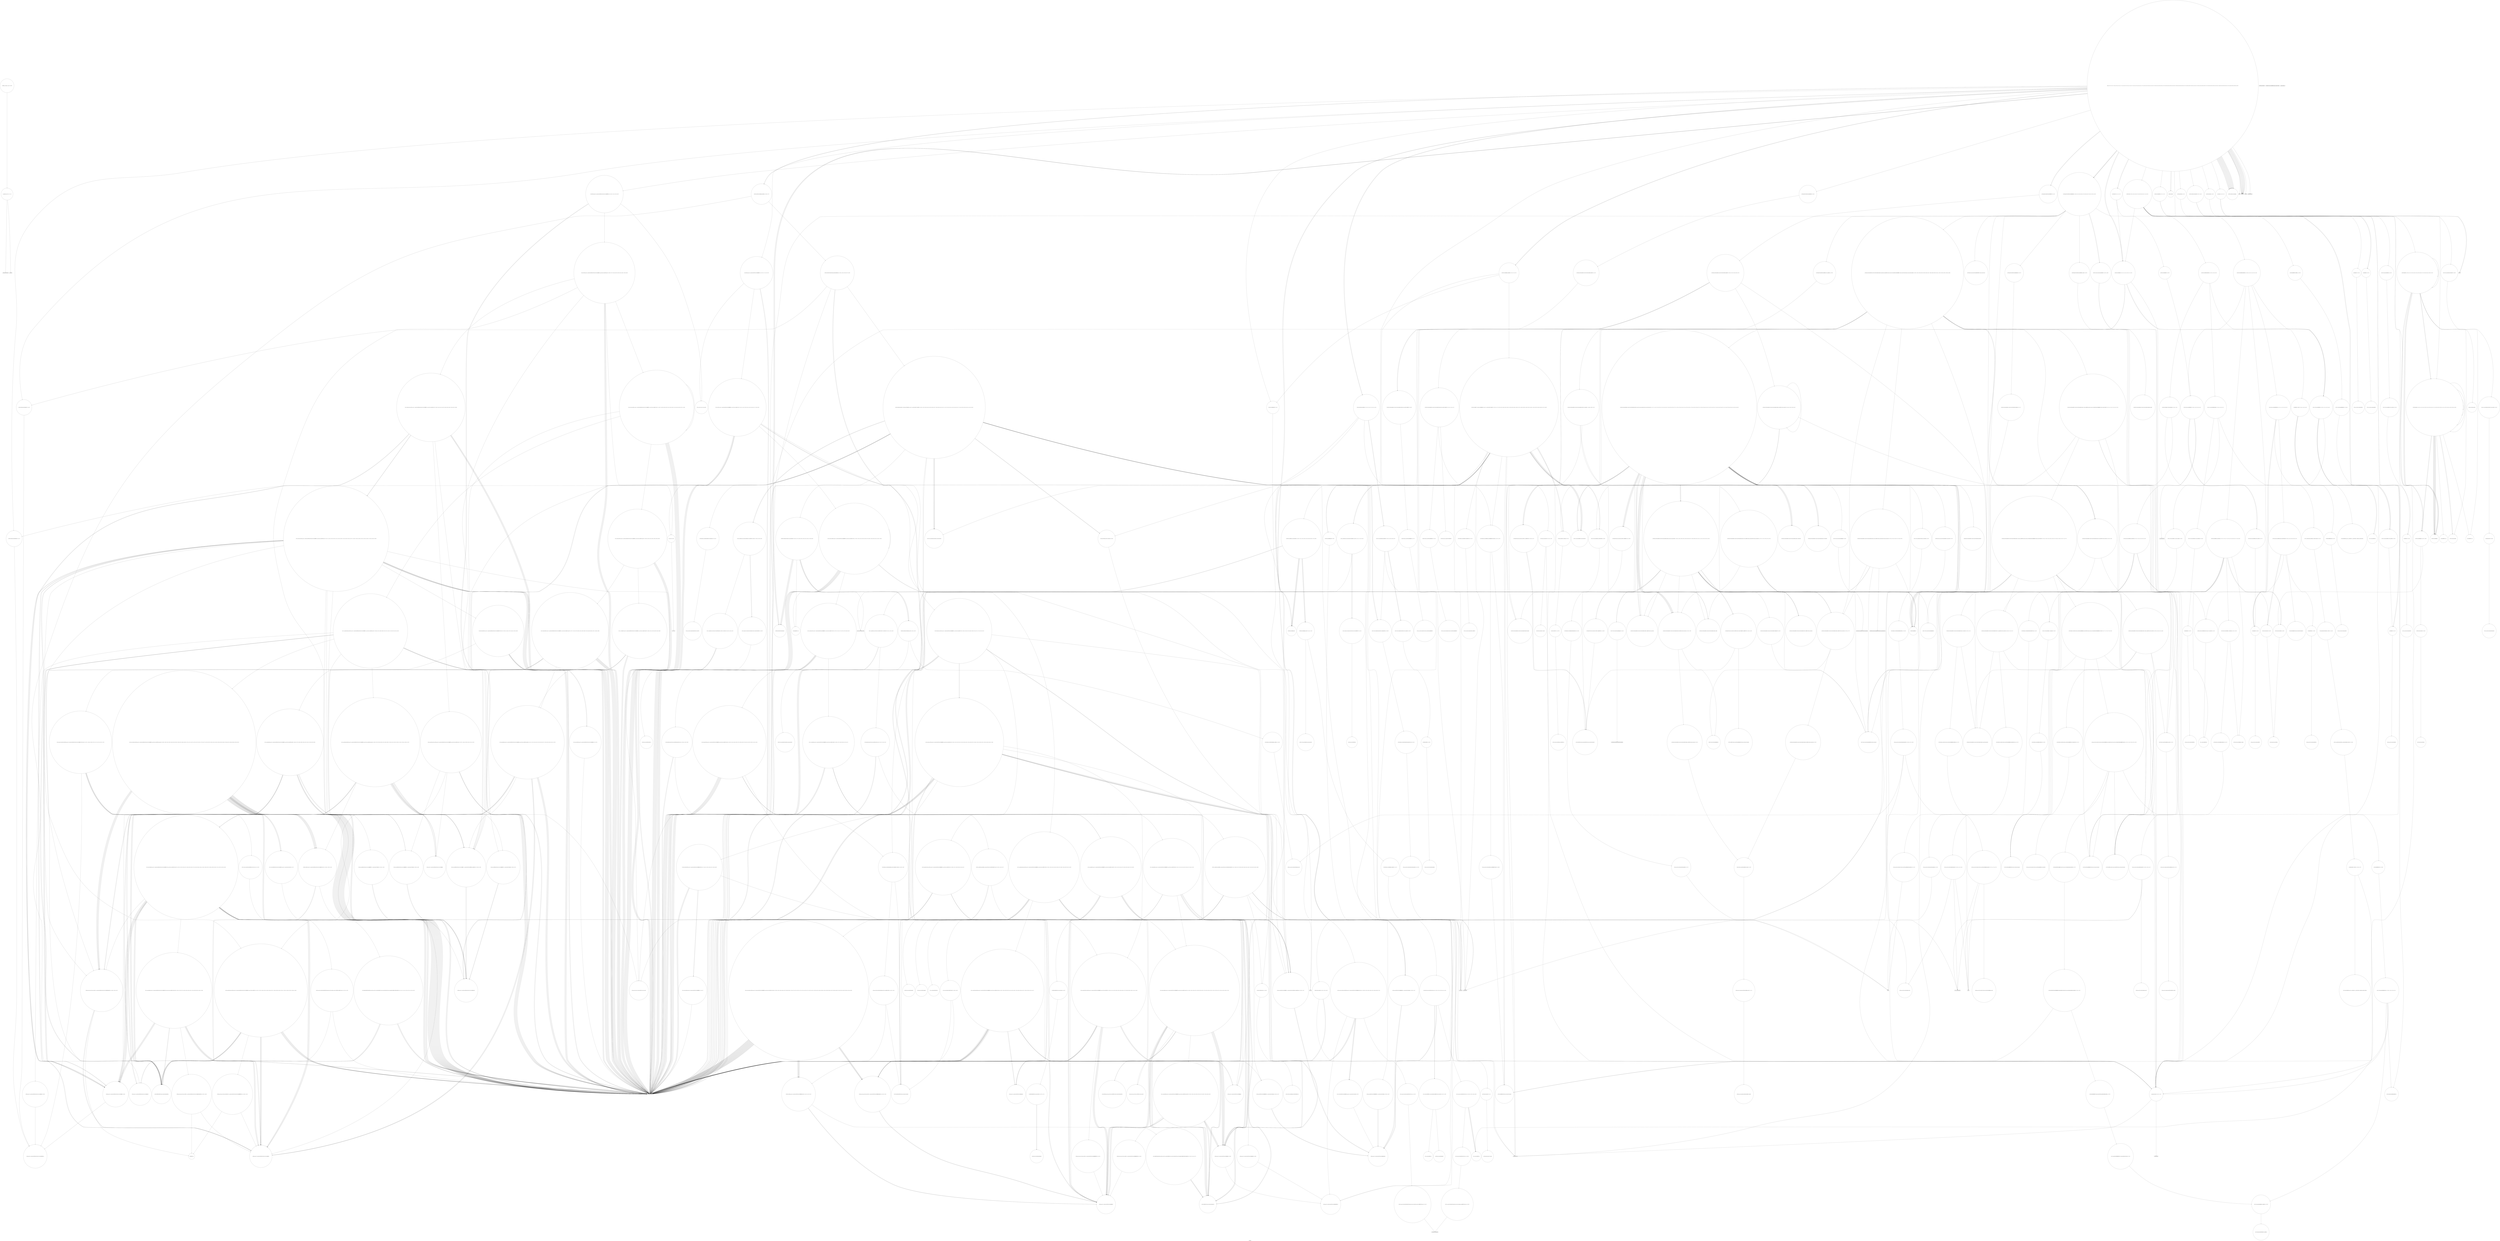 digraph "Call Graph" {
	label="Call Graph";

	Node0x5613c8ad1c10 [shape=record,shape=circle,label="{__cxx_global_var_init|{<s0>1|<s1>2}}"];
	Node0x5613c8ad1c10:s0 -> Node0x5613c8ad1c90[color=black];
	Node0x5613c8ad1c10:s1 -> Node0x5613c9595a50[color=black];
	Node0x5613c95a4630 [shape=record,shape=circle,label="{_ZN9__gnu_cxx17__normal_iteratorIP5EventSt6vectorIS1_SaIS1_EEEppEv}"];
	Node0x5613c95a1cb0 [shape=record,shape=circle,label="{_ZN9__gnu_cxx5__ops15__val_comp_iterENS0_15_Iter_less_iterE}"];
	Node0x5613c959d310 [shape=record,shape=circle,label="{_ZNSt16allocator_traitsISaI5EventEE8max_sizeERKS1_|{<s0>344}}"];
	Node0x5613c959d310:s0 -> Node0x5613c959d410[color=black];
	Node0x5613c9597150 [shape=record,shape=circle,label="{_ZNSt13_Bvector_baseISaIbEE11_M_allocateEm|{<s0>201|<s1>202}}"];
	Node0x5613c9597150:s0 -> Node0x5613c95971d0[color=black];
	Node0x5613c9597150:s1 -> Node0x5613c9597450[color=black];
	Node0x5613c9595fd0 [shape=record,shape=circle,label="{_ZNSt6vectorI5EventSaIS0_EE9push_backEOS0_|{<s0>69|<s1>70}}"];
	Node0x5613c9595fd0:s0 -> Node0x5613c959cb10[color=black];
	Node0x5613c9595fd0:s1 -> Node0x5613c959ca90[color=black];
	Node0x5613c95a4d30 [shape=record,shape=circle,label="{_ZN9__gnu_cxxeqIP5EventSt6vectorIS1_SaIS1_EEEEbRKNS_17__normal_iteratorIT_T0_EESB_|{<s0>1043|<s1>1044}}"];
	Node0x5613c95a4d30:s0 -> Node0x5613c959cf90[color=black];
	Node0x5613c95a4d30:s1 -> Node0x5613c959cf90[color=black];
	Node0x5613c95a23b0 [shape=record,shape=circle,label="{_ZNSt23_Rb_tree_const_iteratorISt4pairIKiiEEC2ERKSt17_Rb_tree_iteratorIS2_E}"];
	Node0x5613c95999f0 [shape=record,shape=Mrecord,label="{llvm.trap}"];
	Node0x5613c9597850 [shape=record,shape=circle,label="{_ZNSt13_Bvector_baseISaIbEE13_Bvector_implD2Ev|{<s0>217}}"];
	Node0x5613c9597850:s0 -> Node0x5613c9599570[color=black];
	Node0x5613c95966d0 [shape=record,shape=circle,label="{_ZSt4sortIN9__gnu_cxx17__normal_iteratorIP5EventSt6vectorIS2_SaIS2_EEEEEvT_S8_|{<s0>103|<s1>104|<s2>105|<s3>106}}"];
	Node0x5613c95966d0:s0 -> Node0x5613c9597350[color=black];
	Node0x5613c95966d0:s1 -> Node0x5613c9597350[color=black];
	Node0x5613c95966d0:s2 -> Node0x5613c959ab70[color=black];
	Node0x5613c95966d0:s3 -> Node0x5613c95a4030[color=black];
	Node0x5613c95a2ab0 [shape=record,shape=circle,label="{_ZNSt8_Rb_treeIiSt4pairIKiiESt10_Select1stIS2_ESt4lessIiESaIS2_EE14_M_create_nodeIJRKSt21piecewise_construct_tSt5tupleIJRS1_EESD_IJEEEEEPSt13_Rb_tree_nodeIS2_EDpOT_|{<s0>712|<s1>713|<s2>714|<s3>715|<s4>716}}"];
	Node0x5613c95a2ab0:s0 -> Node0x5613c95a2db0[color=black];
	Node0x5613c95a2ab0:s1 -> Node0x5613c95a2b30[color=black];
	Node0x5613c95a2ab0:s2 -> Node0x5613c95a2bb0[color=black];
	Node0x5613c95a2ab0:s3 -> Node0x5613c95a2c30[color=black];
	Node0x5613c95a2ab0:s4 -> Node0x5613c95a2e30[color=black];
	Node0x5613c959a0f0 [shape=record,shape=circle,label="{_ZNK9__gnu_cxx17__normal_iteratorIPiSt6vectorIiSaIiEEE4baseEv}"];
	Node0x5613c9597f50 [shape=record,shape=circle,label="{_ZNSt6vectorIbSaIbEED2Ev|{<s0>252}}"];
	Node0x5613c9597f50:s0 -> Node0x5613c95993f0[color=black];
	Node0x5613c9596dd0 [shape=record,shape=circle,label="{_ZNSt15_Rb_tree_headerC2Ev|{<s0>129|<s1>130}}"];
	Node0x5613c9596dd0:s0 -> Node0x5613c9596ed0[color=black];
	Node0x5613c9596dd0:s1 -> Node0x5613c9596f50[color=black];
	Node0x5613c95a31b0 [shape=record,shape=circle,label="{_ZNSt4pairIKiiEC2IJRS0_EJEEESt21piecewise_construct_tSt5tupleIJDpT_EES5_IJDpT0_EE|{<s0>787}}"];
	Node0x5613c95a31b0:s0 -> Node0x5613c95a3430[color=black];
	Node0x5613c959a7f0 [shape=record,shape=Mrecord,label="{llvm.memmove.p0i8.p0i8.i64}"];
	Node0x5613c959be90 [shape=record,shape=circle,label="{_ZN9__gnu_cxx16__aligned_membufISt4pairIKiiEE6_M_ptrEv|{<s0>274}}"];
	Node0x5613c959be90:s0 -> Node0x5613c959bf10[color=black];
	Node0x5613c95984f0 [shape=record,shape=circle,label="{_ZNSt6vectorIiSaIiEE18_M_fill_initializeEmRKi|{<s0>148|<s1>149}}"];
	Node0x5613c95984f0:s0 -> Node0x5613c9598c70[color=black];
	Node0x5613c95984f0:s1 -> Node0x5613c9598bf0[color=black];
	Node0x5613c95a38b0 [shape=record,shape=circle,label="{_ZNSt8_Rb_treeIiSt4pairIKiiESt10_Select1stIS2_ESt4lessIiESaIS2_EE11_M_leftmostEv}"];
	Node0x5613c959aef0 [shape=record,shape=circle,label="{_ZSt13__heap_selectIN9__gnu_cxx17__normal_iteratorIPiSt6vectorIiSaIiEEEENS0_5__ops15_Iter_less_iterEEvT_S9_S9_T0_|{<s0>493|<s1>494|<s2>495|<s3>496|<s4>497|<s5>498|<s6>499|<s7>500|<s8>501|<s9>502|<s10>503|<s11>504|<s12>505}}"];
	Node0x5613c959aef0:s0 -> Node0x5613c9597350[color=black];
	Node0x5613c959aef0:s1 -> Node0x5613c9597350[color=black];
	Node0x5613c959aef0:s2 -> Node0x5613c959aff0[color=black];
	Node0x5613c959aef0:s3 -> Node0x5613c9597350[color=black];
	Node0x5613c959aef0:s4 -> Node0x5613c959b070[color=black];
	Node0x5613c959aef0:s5 -> Node0x5613c9597350[color=black];
	Node0x5613c959aef0:s6 -> Node0x5613c9597350[color=black];
	Node0x5613c959aef0:s7 -> Node0x5613c959b0f0[color=black];
	Node0x5613c959aef0:s8 -> Node0x5613c9597350[color=black];
	Node0x5613c959aef0:s9 -> Node0x5613c9597350[color=black];
	Node0x5613c959aef0:s10 -> Node0x5613c9597350[color=black];
	Node0x5613c959aef0:s11 -> Node0x5613c959b170[color=black];
	Node0x5613c959aef0:s12 -> Node0x5613c959b1f0[color=black];
	Node0x5613c959c590 [shape=record,shape=circle,label="{_ZNSt12_Vector_baseI5EventSaIS0_EE19_M_get_Tp_allocatorEv}"];
	Node0x5613c9598bf0 [shape=record,shape=circle,label="{_ZSt24__uninitialized_fill_n_aIPimiiET_S1_T0_RKT1_RSaIT2_E|{<s0>163}}"];
	Node0x5613c9598bf0:s0 -> Node0x5613c9598cf0[color=black];
	Node0x5613c95a3fb0 [shape=record,shape=circle,label="{_ZN9__gnu_cxx17__normal_iteratorIP5EventSt6vectorIS1_SaIS1_EEEC2ERKS2_}"];
	Node0x5613c959b5f0 [shape=record,shape=circle,label="{_ZNK9__gnu_cxx5__ops14_Iter_less_valclINS_17__normal_iteratorIPiSt6vectorIiSaIiEEEEiEEbT_RT0_|{<s0>562}}"];
	Node0x5613c959b5f0:s0 -> Node0x5613c959b370[color=black];
	Node0x5613c959cc90 [shape=record,shape=circle,label="{_ZNSt6vectorI5EventSaIS0_EE17_M_realloc_insertIJS0_EEEvN9__gnu_cxx17__normal_iteratorIPS0_S2_EEDpOT_|{<s0>301|<s1>302|<s2>303|<s3>304|<s4>305|<s5>306|<s6>307|<s7>308|<s8>309|<s9>310|<s10>311|<s11>312|<s12>313|<s13>314|<s14>315|<s15>316|<s16>317|<s17>318|<s18>319|<s19>320|<s20>321|<s21>322|<s22>323}}"];
	Node0x5613c959cc90:s0 -> Node0x5613c959cd90[color=black];
	Node0x5613c959cc90:s1 -> Node0x5613c9596750[color=black];
	Node0x5613c959cc90:s2 -> Node0x5613c959ce10[color=black];
	Node0x5613c959cc90:s3 -> Node0x5613c959ce90[color=black];
	Node0x5613c959cc90:s4 -> Node0x5613c959cc10[color=black];
	Node0x5613c959cc90:s5 -> Node0x5613c959cb90[color=black];
	Node0x5613c959cc90:s6 -> Node0x5613c959cf90[color=black];
	Node0x5613c959cc90:s7 -> Node0x5613c959c590[color=black];
	Node0x5613c959cc90:s8 -> Node0x5613c959cf10[color=black];
	Node0x5613c959cc90:s9 -> Node0x5613c959cf90[color=black];
	Node0x5613c959cc90:s10 -> Node0x5613c959c590[color=black];
	Node0x5613c959cc90:s11 -> Node0x5613c959cf10[color=black];
	Node0x5613c959cc90:s12 -> Node0x5613c9596fd0[color=black];
	Node0x5613c959cc90:s13 -> Node0x5613c959d010[color=black];
	Node0x5613c959cc90:s14 -> Node0x5613c959d110[color=black];
	Node0x5613c959cc90:s15 -> Node0x5613c959c590[color=black];
	Node0x5613c959cc90:s16 -> Node0x5613c959c510[color=black];
	Node0x5613c959cc90:s17 -> Node0x5613c959c790[color=black];
	Node0x5613c959cc90:s18 -> Node0x5613c959d090[color=black];
	Node0x5613c959cc90:s19 -> Node0x5613c959c590[color=black];
	Node0x5613c959cc90:s20 -> Node0x5613c959c510[color=black];
	Node0x5613c959cc90:s21 -> Node0x5613c959c790[color=black];
	Node0x5613c959cc90:s22 -> Node0x5613c9596f50[color=black];
	Node0x5613c95992f0 [shape=record,shape=circle,label="{_ZSt4fillIPmiEvT_S1_RKT0_|{<s0>184|<s1>185|<s2>186}}"];
	Node0x5613c95992f0:s0 -> Node0x5613c9597750[color=black];
	Node0x5613c95992f0:s1 -> Node0x5613c9597750[color=black];
	Node0x5613c95992f0:s2 -> Node0x5613c95976d0[color=black];
	Node0x5613c8ad1c90 [shape=record,shape=Mrecord,label="{_ZNSt8ios_base4InitC1Ev}"];
	Node0x5613c95a46b0 [shape=record,shape=circle,label="{_ZNK9__gnu_cxx17__normal_iteratorIP5EventSt6vectorIS1_SaIS1_EEEplEl|{<s0>923}}"];
	Node0x5613c95a46b0:s0 -> Node0x5613c95a3fb0[color=black];
	Node0x5613c95a1d30 [shape=record,shape=circle,label="{_ZSt23__copy_move_backward_a2ILb1EN9__gnu_cxx17__normal_iteratorIPiSt6vectorIiSaIiEEEES6_ET1_T0_S8_S7_|{<s0>663|<s1>664|<s2>665|<s3>666|<s4>667|<s5>668|<s6>669|<s7>670}}"];
	Node0x5613c95a1d30:s0 -> Node0x5613c9597350[color=black];
	Node0x5613c95a1d30:s1 -> Node0x5613c95a1eb0[color=black];
	Node0x5613c95a1d30:s2 -> Node0x5613c9597350[color=black];
	Node0x5613c95a1d30:s3 -> Node0x5613c95a1eb0[color=black];
	Node0x5613c95a1d30:s4 -> Node0x5613c9597350[color=black];
	Node0x5613c95a1d30:s5 -> Node0x5613c95a1eb0[color=black];
	Node0x5613c95a1d30:s6 -> Node0x5613c95a1e30[color=black];
	Node0x5613c95a1d30:s7 -> Node0x5613c959aa70[color=black];
	Node0x5613c959d390 [shape=record,shape=circle,label="{_ZNKSt12_Vector_baseI5EventSaIS0_EE19_M_get_Tp_allocatorEv}"];
	Node0x5613c95971d0 [shape=record,shape=circle,label="{_ZNSt13_Bvector_baseISaIbEE8_S_nwordEm}"];
	Node0x5613c9596050 [shape=record,shape=circle,label="{_ZN5EventC2Eiiiii}"];
	Node0x5613c95a4db0 [shape=record,shape=circle,label="{_ZSt13move_backwardIN9__gnu_cxx17__normal_iteratorIP5EventSt6vectorIS2_SaIS2_EEEES7_ET0_T_S9_S8_|{<s0>1045|<s1>1046|<s2>1047|<s3>1048|<s4>1049|<s5>1050}}"];
	Node0x5613c95a4db0:s0 -> Node0x5613c9597350[color=black];
	Node0x5613c95a4db0:s1 -> Node0x5613c95a4f30[color=black];
	Node0x5613c95a4db0:s2 -> Node0x5613c9597350[color=black];
	Node0x5613c95a4db0:s3 -> Node0x5613c95a4f30[color=black];
	Node0x5613c95a4db0:s4 -> Node0x5613c9597350[color=black];
	Node0x5613c95a4db0:s5 -> Node0x5613c95a4eb0[color=black];
	Node0x5613c95a2430 [shape=record,shape=circle,label="{_ZNSt5tupleIJRKiEEC2IvLb1EEES1_|{<s0>697}}"];
	Node0x5613c95a2430:s0 -> Node0x5613c95a3f30[color=black];
	Node0x5613c9599a70 [shape=record,shape=circle,label="{_ZSteqIP5EventEbRKSt13move_iteratorIT_ES6_|{<s0>370|<s1>371}}"];
	Node0x5613c9599a70:s0 -> Node0x5613c9599af0[color=black];
	Node0x5613c9599a70:s1 -> Node0x5613c9599af0[color=black];
	Node0x5613c95978d0 [shape=record,shape=Mrecord,label="{__cxa_call_unexpected}"];
	Node0x5613c9596750 [shape=record,shape=circle,label="{_ZNSt6vectorI5EventSaIS0_EE5beginEv|{<s0>107}}"];
	Node0x5613c9596750:s0 -> Node0x5613c95a3fb0[color=black];
	Node0x5613c95a2b30 [shape=record,shape=circle,label="{_ZSt7forwardIRKSt21piecewise_construct_tEOT_RNSt16remove_referenceIS3_E4typeE}"];
	Node0x5613c959a170 [shape=record,shape=circle,label="{_ZNSt16allocator_traitsISaIiEE7destroyIiEEvRS0_PT_|{<s0>414}}"];
	Node0x5613c959a170:s0 -> Node0x5613c959a9f0[color=black];
	Node0x5613c9597fd0 [shape=record,shape=circle,label="{_ZNSt8_Rb_treeIiSt4pairIKiiESt10_Select1stIS2_ESt4lessIiESaIS2_EED2Ev|{<s0>253|<s1>254|<s2>255|<s3>256|<s4>257}}"];
	Node0x5613c9597fd0:s0 -> Node0x5613c959b910[color=black];
	Node0x5613c9597fd0:s1 -> Node0x5613c9598050[color=black];
	Node0x5613c9597fd0:s2 -> Node0x5613c959b990[color=black];
	Node0x5613c9597fd0:s3 -> Node0x5613c959b990[color=black];
	Node0x5613c9597fd0:s4 -> Node0x5613c9596f50[color=black];
	Node0x5613c9596e50 [shape=record,shape=circle,label="{_ZN9__gnu_cxx13new_allocatorISt13_Rb_tree_nodeISt4pairIKiiEEEC2Ev}"];
	Node0x5613c95a3230 [shape=record,shape=circle,label="{_ZNSt11_Tuple_implILm0EJRKiEEC2EOS2_|{<s0>788|<s1>789|<s2>790|<s3>791}}"];
	Node0x5613c95a3230:s0 -> Node0x5613c95a32b0[color=black];
	Node0x5613c95a3230:s1 -> Node0x5613c9599ef0[color=black];
	Node0x5613c95a3230:s2 -> Node0x5613c95a3330[color=black];
	Node0x5613c95a3230:s3 -> Node0x5613c9596f50[color=black];
	Node0x5613c959a870 [shape=record,shape=circle,label="{_ZSt12__miter_baseIPiET_S1_}"];
	Node0x5613c959bf10 [shape=record,shape=circle,label="{_ZN9__gnu_cxx16__aligned_membufISt4pairIKiiEE7_M_addrEv}"];
	Node0x5613c9598570 [shape=record,shape=circle,label="{_ZNSt12_Vector_baseIiSaIiEED2Ev|{<s0>150|<s1>151|<s2>152|<s3>153}}"];
	Node0x5613c9598570:s0 -> Node0x5613c9598f70[color=black];
	Node0x5613c9598570:s1 -> Node0x5613c95986f0[color=black];
	Node0x5613c9598570:s2 -> Node0x5613c95986f0[color=black];
	Node0x5613c9598570:s3 -> Node0x5613c9596f50[color=black];
	Node0x5613c95a3930 [shape=record,shape=circle,label="{_ZNSt4pairIPSt18_Rb_tree_node_baseS1_EC2IRS1_S4_Lb1EEEOT_OT0_|{<s0>816|<s1>817}}"];
	Node0x5613c95a3930:s0 -> Node0x5613c95a3bb0[color=black];
	Node0x5613c95a3930:s1 -> Node0x5613c95a3bb0[color=black];
	Node0x5613c959af70 [shape=record,shape=circle,label="{_ZSt11__sort_heapIN9__gnu_cxx17__normal_iteratorIPiSt6vectorIiSaIiEEEENS0_5__ops15_Iter_less_iterEEvT_S9_RT0_|{<s0>506|<s1>507|<s2>508|<s3>509|<s4>510|<s5>511}}"];
	Node0x5613c959af70:s0 -> Node0x5613c9599ff0[color=black];
	Node0x5613c959af70:s1 -> Node0x5613c959b670[color=black];
	Node0x5613c959af70:s2 -> Node0x5613c9597350[color=black];
	Node0x5613c959af70:s3 -> Node0x5613c9597350[color=black];
	Node0x5613c959af70:s4 -> Node0x5613c9597350[color=black];
	Node0x5613c959af70:s5 -> Node0x5613c959b170[color=black];
	Node0x5613c959c610 [shape=record,shape=circle,label="{_ZNSt12_Vector_baseI5EventSaIS0_EED2Ev|{<s0>284|<s1>285|<s2>286|<s3>287}}"];
	Node0x5613c959c610:s0 -> Node0x5613c959c790[color=black];
	Node0x5613c959c610:s1 -> Node0x5613c959c810[color=black];
	Node0x5613c959c610:s2 -> Node0x5613c959c810[color=black];
	Node0x5613c959c610:s3 -> Node0x5613c9596f50[color=black];
	Node0x5613c9598c70 [shape=record,shape=circle,label="{_ZNSt12_Vector_baseIiSaIiEE19_M_get_Tp_allocatorEv}"];
	Node0x5613c95a4030 [shape=record,shape=circle,label="{_ZSt6__sortIN9__gnu_cxx17__normal_iteratorIP5EventSt6vectorIS2_SaIS2_EEEENS0_5__ops15_Iter_less_iterEEvT_SA_T0_|{<s0>826|<s1>827|<s2>828|<s3>829|<s4>830|<s5>831|<s6>832|<s7>833|<s8>834}}"];
	Node0x5613c95a4030:s0 -> Node0x5613c95a40b0[color=black];
	Node0x5613c95a4030:s1 -> Node0x5613c9597350[color=black];
	Node0x5613c95a4030:s2 -> Node0x5613c9597350[color=black];
	Node0x5613c95a4030:s3 -> Node0x5613c959ce10[color=black];
	Node0x5613c95a4030:s4 -> Node0x5613c959acf0[color=black];
	Node0x5613c95a4030:s5 -> Node0x5613c95a4130[color=black];
	Node0x5613c95a4030:s6 -> Node0x5613c9597350[color=black];
	Node0x5613c95a4030:s7 -> Node0x5613c9597350[color=black];
	Node0x5613c95a4030:s8 -> Node0x5613c95a41b0[color=black];
	Node0x5613c959b670 [shape=record,shape=circle,label="{_ZN9__gnu_cxx17__normal_iteratorIPiSt6vectorIiSaIiEEEmmEv}"];
	Node0x5613c959cd10 [shape=record,shape=circle,label="{_ZN9__gnu_cxx13new_allocatorI5EventE9constructIS1_JS1_EEEvPT_DpOT0_|{<s0>324|<s1>325}}"];
	Node0x5613c959cd10:s0 -> Node0x5613c959cc10[color=black];
	Node0x5613c959cd10:s1 -> Node0x5613c9597350[color=black];
	Node0x5613c9599370 [shape=record,shape=circle,label="{_ZNKSt13_Bvector_baseISaIbEE13_Bvector_impl11_M_end_addrEv|{<s0>187}}"];
	Node0x5613c9599370:s0 -> Node0x5613c9597250[color=black];
	Node0x5613c95959d0 [shape=record,shape=Mrecord,label="{_ZNSt8ios_base4InitD1Ev}"];
	Node0x5613c95a4730 [shape=record,shape=circle,label="{_ZNK9__gnu_cxx17__normal_iteratorIP5EventSt6vectorIS1_SaIS1_EEEdeEv}"];
	Node0x5613c95a1db0 [shape=record,shape=circle,label="{_ZSt12__miter_baseIN9__gnu_cxx17__normal_iteratorIPiSt6vectorIiSaIiEEEEET_S7_|{<s0>671}}"];
	Node0x5613c95a1db0:s0 -> Node0x5613c9597350[color=black];
	Node0x5613c959d410 [shape=record,shape=circle,label="{_ZNK9__gnu_cxx13new_allocatorI5EventE8max_sizeEv}"];
	Node0x5613c9597250 [shape=record,shape=circle,label="{_ZSt11__addressofImEPT_RS0_}"];
	Node0x5613c95960d0 [shape=record,shape=circle,label="{_ZNSt6vectorIiSaIiEEC2Ev|{<s0>71|<s1>72}}"];
	Node0x5613c95960d0:s0 -> Node0x5613c9599c70[color=black];
	Node0x5613c95960d0:s1 -> Node0x5613c9596f50[color=black];
	Node0x5613c95a4e30 [shape=record,shape=circle,label="{_ZSt25__unguarded_linear_insertIN9__gnu_cxx17__normal_iteratorIP5EventSt6vectorIS2_SaIS2_EEEENS0_5__ops14_Val_less_iterEEvT_T0_|{<s0>1051|<s1>1052|<s2>1053|<s3>1054|<s4>1055|<s5>1056|<s6>1057|<s7>1058|<s8>1059|<s9>1060|<s10>1061|<s11>1062|<s12>1063|<s13>1064|<s14>1065|<s15>1066}}"];
	Node0x5613c95a4e30:s0 -> Node0x5613c95a4730[color=black];
	Node0x5613c95a4e30:s1 -> Node0x5613c959cb10[color=black];
	Node0x5613c95a4e30:s2 -> Node0x5613c9597350[color=black];
	Node0x5613c95a4e30:s3 -> Node0x5613c9597350[color=black];
	Node0x5613c95a4e30:s4 -> Node0x5613c95a4930[color=black];
	Node0x5613c95a4e30:s5 -> Node0x5613c9597350[color=black];
	Node0x5613c95a4e30:s6 -> Node0x5613c95a5130[color=black];
	Node0x5613c95a4e30:s7 -> Node0x5613c95a4730[color=black];
	Node0x5613c95a4e30:s8 -> Node0x5613c959cb10[color=black];
	Node0x5613c95a4e30:s9 -> Node0x5613c95a4730[color=black];
	Node0x5613c95a4e30:s10 -> Node0x5613c9597350[color=black];
	Node0x5613c95a4e30:s11 -> Node0x5613c9597350[color=black];
	Node0x5613c95a4e30:s12 -> Node0x5613c95a4930[color=black];
	Node0x5613c95a4e30:s13 -> Node0x5613c959cb10[color=black];
	Node0x5613c95a4e30:s14 -> Node0x5613c95a4730[color=black];
	Node0x5613c95a4e30:s15 -> Node0x5613c9597350[color=black];
	Node0x5613c95a24b0 [shape=record,shape=circle,label="{_ZNSt8_Rb_treeIiSt4pairIKiiESt10_Select1stIS2_ESt4lessIiESaIS2_EE11lower_boundERS1_|{<s0>698|<s1>699|<s2>700}}"];
	Node0x5613c95a24b0:s0 -> Node0x5613c959b910[color=black];
	Node0x5613c95a24b0:s1 -> Node0x5613c95a25b0[color=black];
	Node0x5613c95a24b0:s2 -> Node0x5613c95a2530[color=black];
	Node0x5613c9599af0 [shape=record,shape=circle,label="{_ZNKSt13move_iteratorIP5EventE4baseEv}"];
	Node0x5613c9597950 [shape=record,shape=circle,label="{_ZNSt16allocator_traitsISaImEE10deallocateERS0_Pmm|{<s0>218}}"];
	Node0x5613c9597950:s0 -> Node0x5613c95979d0[color=black];
	Node0x5613c95967d0 [shape=record,shape=circle,label="{_ZNSt6vectorI5EventSaIS0_EE3endEv|{<s0>108}}"];
	Node0x5613c95967d0:s0 -> Node0x5613c95a3fb0[color=black];
	Node0x5613c95a2bb0 [shape=record,shape=circle,label="{_ZSt7forwardISt5tupleIJRKiEEEOT_RNSt16remove_referenceIS4_E4typeE}"];
	Node0x5613c959a1f0 [shape=record,shape=circle,label="{_ZNKSt6vectorIiSaIiEE8max_sizeEv|{<s0>415|<s1>416}}"];
	Node0x5613c959a1f0:s0 -> Node0x5613c959a2f0[color=black];
	Node0x5613c959a1f0:s1 -> Node0x5613c959a270[color=black];
	Node0x5613c9598050 [shape=record,shape=circle,label="{_ZNSt8_Rb_treeIiSt4pairIKiiESt10_Select1stIS2_ESt4lessIiESaIS2_EE8_M_eraseEPSt13_Rb_tree_nodeIS2_E|{<s0>258|<s1>259|<s2>260|<s3>261}}"];
	Node0x5613c9598050:s0 -> Node0x5613c959ba10[color=black];
	Node0x5613c9598050:s1 -> Node0x5613c9598050[color=black];
	Node0x5613c9598050:s2 -> Node0x5613c959ba90[color=black];
	Node0x5613c9598050:s3 -> Node0x5613c959bb10[color=black];
	Node0x5613c9596ed0 [shape=record,shape=circle,label="{_ZNSt15_Rb_tree_header8_M_resetEv}"];
	Node0x5613c95a32b0 [shape=record,shape=circle,label="{_ZNSt11_Tuple_implILm0EJRKiEE7_M_headERS2_|{<s0>792}}"];
	Node0x5613c95a32b0:s0 -> Node0x5613c95a33b0[color=black];
	Node0x5613c959a8f0 [shape=record,shape=circle,label="{_ZNKSt13move_iteratorIPiE4baseEv}"];
	Node0x5613c959bf90 [shape=record,shape=circle,label="{_ZNSt16allocator_traitsISaISt13_Rb_tree_nodeISt4pairIKiiEEEE10deallocateERS5_PS4_m|{<s0>275}}"];
	Node0x5613c959bf90:s0 -> Node0x5613c959c010[color=black];
	Node0x5613c95985f0 [shape=record,shape=circle,label="{_ZNSt12_Vector_baseIiSaIiEE12_Vector_implC2ERKS0_|{<s0>154}}"];
	Node0x5613c95985f0:s0 -> Node0x5613c9598770[color=black];
	Node0x5613c95a39b0 [shape=record,shape=circle,label="{_ZNSt17_Rb_tree_iteratorISt4pairIKiiEEmmEv|{<s0>818}}"];
	Node0x5613c95a39b0:s0 -> Node0x5613c95a3db0[color=black];
	Node0x5613c959aff0 [shape=record,shape=circle,label="{_ZSt11__make_heapIN9__gnu_cxx17__normal_iteratorIPiSt6vectorIiSaIiEEEENS0_5__ops15_Iter_less_iterEEvT_S9_RT0_|{<s0>512|<s1>513|<s2>514|<s3>515|<s4>516|<s5>517|<s6>518|<s7>519}}"];
	Node0x5613c959aff0:s0 -> Node0x5613c9599ff0[color=black];
	Node0x5613c959aff0:s1 -> Node0x5613c9599ff0[color=black];
	Node0x5613c959aff0:s2 -> Node0x5613c959b2f0[color=black];
	Node0x5613c959aff0:s3 -> Node0x5613c959b370[color=black];
	Node0x5613c959aff0:s4 -> Node0x5613c959b270[color=black];
	Node0x5613c959aff0:s5 -> Node0x5613c9597350[color=black];
	Node0x5613c959aff0:s6 -> Node0x5613c959b270[color=black];
	Node0x5613c959aff0:s7 -> Node0x5613c959b3f0[color=black];
	Node0x5613c959c690 [shape=record,shape=circle,label="{_ZSt8_DestroyIP5EventEvT_S2_|{<s0>288}}"];
	Node0x5613c959c690:s0 -> Node0x5613c959c710[color=black];
	Node0x5613c9598cf0 [shape=record,shape=circle,label="{_ZSt20uninitialized_fill_nIPimiET_S1_T0_RKT1_|{<s0>164}}"];
	Node0x5613c9598cf0:s0 -> Node0x5613c9598d70[color=black];
	Node0x5613c95a40b0 [shape=record,shape=circle,label="{_ZN9__gnu_cxxneIP5EventSt6vectorIS1_SaIS1_EEEEbRKNS_17__normal_iteratorIT_T0_EESB_|{<s0>835|<s1>836}}"];
	Node0x5613c95a40b0:s0 -> Node0x5613c959cf90[color=black];
	Node0x5613c95a40b0:s1 -> Node0x5613c959cf90[color=black];
	Node0x5613c959b6f0 [shape=record,shape=circle,label="{_ZSt22__move_median_to_firstIN9__gnu_cxx17__normal_iteratorIPiSt6vectorIiSaIiEEEENS0_5__ops15_Iter_less_iterEEvT_S9_S9_S9_T0_|{<s0>563|<s1>564|<s2>565|<s3>566|<s4>567|<s5>568|<s6>569|<s7>570|<s8>571|<s9>572|<s10>573|<s11>574|<s12>575|<s13>576|<s14>577|<s15>578|<s16>579|<s17>580|<s18>581|<s19>582|<s20>583|<s21>584|<s22>585|<s23>586|<s24>587|<s25>588|<s26>589|<s27>590|<s28>591|<s29>592|<s30>593|<s31>594|<s32>595}}"];
	Node0x5613c959b6f0:s0 -> Node0x5613c9597350[color=black];
	Node0x5613c959b6f0:s1 -> Node0x5613c9597350[color=black];
	Node0x5613c959b6f0:s2 -> Node0x5613c959b0f0[color=black];
	Node0x5613c959b6f0:s3 -> Node0x5613c9597350[color=black];
	Node0x5613c959b6f0:s4 -> Node0x5613c9597350[color=black];
	Node0x5613c959b6f0:s5 -> Node0x5613c959b0f0[color=black];
	Node0x5613c959b6f0:s6 -> Node0x5613c9597350[color=black];
	Node0x5613c959b6f0:s7 -> Node0x5613c9597350[color=black];
	Node0x5613c959b6f0:s8 -> Node0x5613c959b870[color=black];
	Node0x5613c959b6f0:s9 -> Node0x5613c9597350[color=black];
	Node0x5613c959b6f0:s10 -> Node0x5613c9597350[color=black];
	Node0x5613c959b6f0:s11 -> Node0x5613c959b0f0[color=black];
	Node0x5613c959b6f0:s12 -> Node0x5613c9597350[color=black];
	Node0x5613c959b6f0:s13 -> Node0x5613c9597350[color=black];
	Node0x5613c959b6f0:s14 -> Node0x5613c959b870[color=black];
	Node0x5613c959b6f0:s15 -> Node0x5613c9597350[color=black];
	Node0x5613c959b6f0:s16 -> Node0x5613c9597350[color=black];
	Node0x5613c959b6f0:s17 -> Node0x5613c959b870[color=black];
	Node0x5613c959b6f0:s18 -> Node0x5613c9597350[color=black];
	Node0x5613c959b6f0:s19 -> Node0x5613c9597350[color=black];
	Node0x5613c959b6f0:s20 -> Node0x5613c959b0f0[color=black];
	Node0x5613c959b6f0:s21 -> Node0x5613c9597350[color=black];
	Node0x5613c959b6f0:s22 -> Node0x5613c9597350[color=black];
	Node0x5613c959b6f0:s23 -> Node0x5613c959b870[color=black];
	Node0x5613c959b6f0:s24 -> Node0x5613c9597350[color=black];
	Node0x5613c959b6f0:s25 -> Node0x5613c9597350[color=black];
	Node0x5613c959b6f0:s26 -> Node0x5613c959b0f0[color=black];
	Node0x5613c959b6f0:s27 -> Node0x5613c9597350[color=black];
	Node0x5613c959b6f0:s28 -> Node0x5613c9597350[color=black];
	Node0x5613c959b6f0:s29 -> Node0x5613c959b870[color=black];
	Node0x5613c959b6f0:s30 -> Node0x5613c9597350[color=black];
	Node0x5613c959b6f0:s31 -> Node0x5613c9597350[color=black];
	Node0x5613c959b6f0:s32 -> Node0x5613c959b870[color=black];
	Node0x5613c959cd90 [shape=record,shape=circle,label="{_ZNKSt6vectorI5EventSaIS0_EE12_M_check_lenEmPKc|{<s0>326|<s1>327|<s2>328|<s3>329|<s4>330|<s5>331|<s6>332|<s7>333|<s8>334}}"];
	Node0x5613c959cd90:s0 -> Node0x5613c959d190[color=black];
	Node0x5613c959cd90:s1 -> Node0x5613c9596150[color=black];
	Node0x5613c959cd90:s2 -> Node0x5613c959d210[color=black];
	Node0x5613c959cd90:s3 -> Node0x5613c9596150[color=black];
	Node0x5613c959cd90:s4 -> Node0x5613c9596150[color=black];
	Node0x5613c959cd90:s5 -> Node0x5613c959d290[color=black];
	Node0x5613c959cd90:s6 -> Node0x5613c9596150[color=black];
	Node0x5613c959cd90:s7 -> Node0x5613c959d190[color=black];
	Node0x5613c959cd90:s8 -> Node0x5613c959d190[color=black];
	Node0x5613c95993f0 [shape=record,shape=circle,label="{_ZNSt13_Bvector_baseISaIbEED2Ev|{<s0>188|<s1>189|<s2>190|<s3>191}}"];
	Node0x5613c95993f0:s0 -> Node0x5613c95977d0[color=black];
	Node0x5613c95993f0:s1 -> Node0x5613c9597850[color=black];
	Node0x5613c95993f0:s2 -> Node0x5613c9597850[color=black];
	Node0x5613c95993f0:s3 -> Node0x5613c95978d0[color=black];
	Node0x5613c9595a50 [shape=record,shape=Mrecord,label="{__cxa_atexit}"];
	Node0x5613c95a47b0 [shape=record,shape=circle,label="{_ZSt13__adjust_heapIN9__gnu_cxx17__normal_iteratorIP5EventSt6vectorIS2_SaIS2_EEEElS2_NS0_5__ops15_Iter_less_iterEEvT_T0_SB_T1_T2_|{<s0>924|<s1>925|<s2>926|<s3>927|<s4>928|<s5>929|<s6>930|<s7>931|<s8>932|<s9>933|<s10>934|<s11>935|<s12>936|<s13>937|<s14>938|<s15>939|<s16>940|<s17>941|<s18>942|<s19>943|<s20>944}}"];
	Node0x5613c95a47b0:s0 -> Node0x5613c95a46b0[color=black];
	Node0x5613c95a47b0:s1 -> Node0x5613c95a46b0[color=black];
	Node0x5613c95a47b0:s2 -> Node0x5613c95a4530[color=black];
	Node0x5613c95a47b0:s3 -> Node0x5613c95a46b0[color=black];
	Node0x5613c95a47b0:s4 -> Node0x5613c95a4730[color=black];
	Node0x5613c95a47b0:s5 -> Node0x5613c959cb10[color=black];
	Node0x5613c95a47b0:s6 -> Node0x5613c95a46b0[color=black];
	Node0x5613c95a47b0:s7 -> Node0x5613c95a4730[color=black];
	Node0x5613c95a47b0:s8 -> Node0x5613c9597350[color=black];
	Node0x5613c95a47b0:s9 -> Node0x5613c95a46b0[color=black];
	Node0x5613c95a47b0:s10 -> Node0x5613c95a4730[color=black];
	Node0x5613c95a47b0:s11 -> Node0x5613c959cb10[color=black];
	Node0x5613c95a47b0:s12 -> Node0x5613c95a46b0[color=black];
	Node0x5613c95a47b0:s13 -> Node0x5613c95a4730[color=black];
	Node0x5613c95a47b0:s14 -> Node0x5613c9597350[color=black];
	Node0x5613c95a47b0:s15 -> Node0x5613c959b470[color=black];
	Node0x5613c95a47b0:s16 -> Node0x5613c959b4f0[color=black];
	Node0x5613c95a47b0:s17 -> Node0x5613c9597350[color=black];
	Node0x5613c95a47b0:s18 -> Node0x5613c959cb10[color=black];
	Node0x5613c95a47b0:s19 -> Node0x5613c9597350[color=black];
	Node0x5613c95a47b0:s20 -> Node0x5613c95a4830[color=black];
	Node0x5613c95a1e30 [shape=record,shape=circle,label="{_ZSt22__copy_move_backward_aILb1EPiS0_ET1_T0_S2_S1_|{<s0>672}}"];
	Node0x5613c95a1e30:s0 -> Node0x5613c95a1f30[color=black];
	Node0x5613c959d490 [shape=record,shape=circle,label="{_ZNSt16allocator_traitsISaI5EventEE8allocateERS1_m|{<s0>345}}"];
	Node0x5613c959d490:s0 -> Node0x5613c959d510[color=black];
	Node0x5613c95972d0 [shape=record,shape=circle,label="{_ZNSt13_Bit_iteratorC2EPmj|{<s0>203}}"];
	Node0x5613c95972d0:s0 -> Node0x5613c9599870[color=black];
	Node0x5613c9596150 [shape=record,shape=circle,label="{_ZNKSt6vectorI5EventSaIS0_EE4sizeEv}"];
	Node0x5613c95a4eb0 [shape=record,shape=circle,label="{_ZSt23__copy_move_backward_a2ILb1EN9__gnu_cxx17__normal_iteratorIP5EventSt6vectorIS2_SaIS2_EEEES7_ET1_T0_S9_S8_|{<s0>1067|<s1>1068|<s2>1069|<s3>1070|<s4>1071|<s5>1072|<s6>1073|<s7>1074}}"];
	Node0x5613c95a4eb0:s0 -> Node0x5613c9597350[color=black];
	Node0x5613c95a4eb0:s1 -> Node0x5613c95a5030[color=black];
	Node0x5613c95a4eb0:s2 -> Node0x5613c9597350[color=black];
	Node0x5613c95a4eb0:s3 -> Node0x5613c95a5030[color=black];
	Node0x5613c95a4eb0:s4 -> Node0x5613c9597350[color=black];
	Node0x5613c95a4eb0:s5 -> Node0x5613c95a5030[color=black];
	Node0x5613c95a4eb0:s6 -> Node0x5613c95a4fb0[color=black];
	Node0x5613c95a4eb0:s7 -> Node0x5613c95a3fb0[color=black];
	Node0x5613c95a2530 [shape=record,shape=circle,label="{_ZNSt8_Rb_treeIiSt4pairIKiiESt10_Select1stIS2_ESt4lessIiESaIS2_EE14_M_lower_boundEPSt13_Rb_tree_nodeIS2_EPSt18_Rb_tree_node_baseRS1_|{<s0>701|<s1>702|<s2>703|<s3>704|<s4>705}}"];
	Node0x5613c95a2530:s0 -> Node0x5613c95a2630[color=black];
	Node0x5613c95a2530:s1 -> Node0x5613c95a2230[color=black];
	Node0x5613c95a2530:s2 -> Node0x5613c959ba90[color=black];
	Node0x5613c95a2530:s3 -> Node0x5613c959ba10[color=black];
	Node0x5613c95a2530:s4 -> Node0x5613c95a26b0[color=black];
	Node0x5613c9599b70 [shape=record,shape=circle,label="{_ZNSt13move_iteratorIP5EventEC2ES1_}"];
	Node0x5613c95979d0 [shape=record,shape=circle,label="{_ZN9__gnu_cxx13new_allocatorImE10deallocateEPmm|{<s0>219}}"];
	Node0x5613c95979d0:s0 -> Node0x5613c95990f0[color=black];
	Node0x5613c9596850 [shape=record,shape=circle,label="{_ZN4Tree6setMinEiii|{<s0>109}}"];
	Node0x5613c9596850:s0 -> Node0x5613c9597ad0[color=black];
	Node0x5613c95a2c30 [shape=record,shape=circle,label="{_ZSt7forwardISt5tupleIJEEEOT_RNSt16remove_referenceIS2_E4typeE}"];
	Node0x5613c959a270 [shape=record,shape=circle,label="{_ZNSt16allocator_traitsISaIiEE8max_sizeERKS0_|{<s0>417}}"];
	Node0x5613c959a270:s0 -> Node0x5613c95989f0[color=black];
	Node0x5613c959b910 [shape=record,shape=circle,label="{_ZNSt8_Rb_treeIiSt4pairIKiiESt10_Select1stIS2_ESt4lessIiESaIS2_EE8_M_beginEv}"];
	Node0x5613c9596f50 [shape=record,shape=circle,label="{__clang_call_terminate|{<s0>131|<s1>132}}"];
	Node0x5613c9596f50:s0 -> Node0x5613c9596fd0[color=black];
	Node0x5613c9596f50:s1 -> Node0x5613c9597050[color=black];
	Node0x5613c95a3330 [shape=record,shape=circle,label="{_ZNSt10_Head_baseILm0ERKiLb0EEC2ES1_}"];
	Node0x5613c959a970 [shape=record,shape=circle,label="{_ZNSt13move_iteratorIPiEC2ES0_}"];
	Node0x5613c959c010 [shape=record,shape=circle,label="{_ZN9__gnu_cxx13new_allocatorISt13_Rb_tree_nodeISt4pairIKiiEEE10deallocateEPS5_m|{<s0>276}}"];
	Node0x5613c959c010:s0 -> Node0x5613c95990f0[color=black];
	Node0x5613c9598670 [shape=record,shape=circle,label="{_ZNSt12_Vector_baseIiSaIiEE17_M_create_storageEm|{<s0>155}}"];
	Node0x5613c9598670:s0 -> Node0x5613c9598870[color=black];
	Node0x5613c95a3a30 [shape=record,shape=circle,label="{_ZNSt17_Rb_tree_iteratorISt4pairIKiiEEppEv|{<s0>819}}"];
	Node0x5613c95a3a30:s0 -> Node0x5613c95a3e30[color=black];
	Node0x5613c959b070 [shape=record,shape=circle,label="{_ZN9__gnu_cxxltIPiSt6vectorIiSaIiEEEEbRKNS_17__normal_iteratorIT_T0_EESA_|{<s0>520|<s1>521}}"];
	Node0x5613c959b070:s0 -> Node0x5613c959a0f0[color=black];
	Node0x5613c959b070:s1 -> Node0x5613c959a0f0[color=black];
	Node0x5613c959c710 [shape=record,shape=circle,label="{_ZNSt12_Destroy_auxILb1EE9__destroyIP5EventEEvT_S4_}"];
	Node0x5613c9598d70 [shape=record,shape=circle,label="{_ZNSt22__uninitialized_fill_nILb1EE15__uninit_fill_nIPimiEET_S3_T0_RKT1_|{<s0>165}}"];
	Node0x5613c9598d70:s0 -> Node0x5613c9598df0[color=black];
	Node0x5613c95a4130 [shape=record,shape=circle,label="{_ZSt16__introsort_loopIN9__gnu_cxx17__normal_iteratorIP5EventSt6vectorIS2_SaIS2_EEEElNS0_5__ops15_Iter_less_iterEEvT_SA_T0_T1_|{<s0>837|<s1>838|<s2>839|<s3>840|<s4>841|<s5>842|<s6>843|<s7>844|<s8>845|<s9>846|<s10>847|<s11>848}}"];
	Node0x5613c95a4130:s0 -> Node0x5613c959ce10[color=black];
	Node0x5613c95a4130:s1 -> Node0x5613c9597350[color=black];
	Node0x5613c95a4130:s2 -> Node0x5613c9597350[color=black];
	Node0x5613c95a4130:s3 -> Node0x5613c9597350[color=black];
	Node0x5613c95a4130:s4 -> Node0x5613c95a4230[color=black];
	Node0x5613c95a4130:s5 -> Node0x5613c9597350[color=black];
	Node0x5613c95a4130:s6 -> Node0x5613c9597350[color=black];
	Node0x5613c95a4130:s7 -> Node0x5613c95a42b0[color=black];
	Node0x5613c95a4130:s8 -> Node0x5613c9597350[color=black];
	Node0x5613c95a4130:s9 -> Node0x5613c9597350[color=black];
	Node0x5613c95a4130:s10 -> Node0x5613c95a4130[color=black];
	Node0x5613c95a4130:s11 -> Node0x5613c9597350[color=black];
	Node0x5613c959b770 [shape=record,shape=circle,label="{_ZNK9__gnu_cxx17__normal_iteratorIPiSt6vectorIiSaIiEEEmiEl|{<s0>596}}"];
	Node0x5613c959b770:s0 -> Node0x5613c959aa70[color=black];
	Node0x5613c959ce10 [shape=record,shape=circle,label="{_ZN9__gnu_cxxmiIP5EventSt6vectorIS1_SaIS1_EEEENS_17__normal_iteratorIT_T0_E15difference_typeERKS9_SC_|{<s0>335|<s1>336}}"];
	Node0x5613c959ce10:s0 -> Node0x5613c959cf90[color=black];
	Node0x5613c959ce10:s1 -> Node0x5613c959cf90[color=black];
	Node0x5613c9599470 [shape=record,shape=circle,label="{_ZNSaImEC2IbEERKSaIT_E|{<s0>192}}"];
	Node0x5613c9599470:s0 -> Node0x5613c95995f0[color=black];
	Node0x5613c9595ad0 [shape=record,shape=circle,label="{_Z10initializev|{<s0>3|<s1>4}}"];
	Node0x5613c9595ad0:s0 -> Node0x5613c9595b50[color=black];
	Node0x5613c9595ad0:s1 -> Node0x5613c9595b50[color=black];
	Node0x5613c95a4830 [shape=record,shape=circle,label="{_ZSt11__push_heapIN9__gnu_cxx17__normal_iteratorIP5EventSt6vectorIS2_SaIS2_EEEElS2_NS0_5__ops14_Iter_less_valEEvT_T0_SB_T1_RT2_|{<s0>945|<s1>946|<s2>947|<s3>948|<s4>949|<s5>950|<s6>951|<s7>952|<s8>953|<s9>954|<s10>955|<s11>956}}"];
	Node0x5613c95a4830:s0 -> Node0x5613c95a46b0[color=black];
	Node0x5613c95a4830:s1 -> Node0x5613c95a48b0[color=black];
	Node0x5613c95a4830:s2 -> Node0x5613c95a46b0[color=black];
	Node0x5613c95a4830:s3 -> Node0x5613c95a4730[color=black];
	Node0x5613c95a4830:s4 -> Node0x5613c959cb10[color=black];
	Node0x5613c95a4830:s5 -> Node0x5613c95a46b0[color=black];
	Node0x5613c95a4830:s6 -> Node0x5613c95a4730[color=black];
	Node0x5613c95a4830:s7 -> Node0x5613c9597350[color=black];
	Node0x5613c95a4830:s8 -> Node0x5613c959cb10[color=black];
	Node0x5613c95a4830:s9 -> Node0x5613c95a46b0[color=black];
	Node0x5613c95a4830:s10 -> Node0x5613c95a4730[color=black];
	Node0x5613c95a4830:s11 -> Node0x5613c9597350[color=black];
	Node0x5613c95a1eb0 [shape=record,shape=circle,label="{_ZSt12__niter_baseIPiSt6vectorIiSaIiEEET_N9__gnu_cxx17__normal_iteratorIS4_T0_EE|{<s0>673}}"];
	Node0x5613c95a1eb0:s0 -> Node0x5613c959a0f0[color=black];
	Node0x5613c959d510 [shape=record,shape=circle,label="{_ZN9__gnu_cxx13new_allocatorI5EventE8allocateEmPKv|{<s0>346|<s1>347|<s2>348}}"];
	Node0x5613c959d510:s0 -> Node0x5613c959d410[color=black];
	Node0x5613c959d510:s1 -> Node0x5613c9598a70[color=black];
	Node0x5613c959d510:s2 -> Node0x5613c9598af0[color=black];
	Node0x5613c9597350 [shape=record,shape=Mrecord,label="{llvm.memcpy.p0i8.p0i8.i64}"];
	Node0x5613c95961d0 [shape=record,shape=circle,label="{_ZNSt6vectorIiSaIiEE9push_backERKi|{<s0>73|<s1>74|<s2>75}}"];
	Node0x5613c95961d0:s0 -> Node0x5613c9599d70[color=black];
	Node0x5613c95961d0:s1 -> Node0x5613c95963d0[color=black];
	Node0x5613c95961d0:s2 -> Node0x5613c9599df0[color=black];
	Node0x5613c95a4f30 [shape=record,shape=circle,label="{_ZSt12__miter_baseIN9__gnu_cxx17__normal_iteratorIP5EventSt6vectorIS2_SaIS2_EEEEET_S8_|{<s0>1075}}"];
	Node0x5613c95a4f30:s0 -> Node0x5613c9597350[color=black];
	Node0x5613c95a25b0 [shape=record,shape=circle,label="{_ZNSt8_Rb_treeIiSt4pairIKiiESt10_Select1stIS2_ESt4lessIiESaIS2_EE6_M_endEv}"];
	Node0x5613c9599bf0 [shape=record,shape=circle,label="{_ZN9__gnu_cxx13new_allocatorI5EventE7destroyIS1_EEvPT_}"];
	Node0x5613c9597a50 [shape=record,shape=circle,label="{_ZN9__gnu_cxx13new_allocatorIbED2Ev}"];
	Node0x5613c95968d0 [shape=record,shape=circle,label="{_ZN4Tree6getMinEii|{<s0>110}}"];
	Node0x5613c95968d0:s0 -> Node0x5613c9597e50[color=black];
	Node0x5613c95a2cb0 [shape=record,shape=circle,label="{_ZNSt8_Rb_treeIiSt4pairIKiiESt10_Select1stIS2_ESt4lessIiESaIS2_EE29_M_get_insert_hint_unique_posESt23_Rb_tree_const_iteratorIS2_ERS1_|{<s0>717|<s1>718|<s2>719|<s3>720|<s4>721|<s5>722|<s6>723|<s7>724|<s8>725|<s9>726|<s10>727|<s11>728|<s12>729|<s13>730|<s14>731|<s15>732|<s16>733|<s17>734|<s18>735|<s19>736|<s20>737|<s21>738|<s22>739|<s23>740|<s24>741|<s25>742|<s26>743|<s27>744|<s28>745|<s29>746|<s30>747|<s31>748|<s32>749|<s33>750|<s34>751|<s35>752|<s36>753}}"];
	Node0x5613c95a2cb0:s0 -> Node0x5613c95a35b0[color=black];
	Node0x5613c95a2cb0:s1 -> Node0x5613c95a25b0[color=black];
	Node0x5613c95a2cb0:s2 -> Node0x5613c95a3630[color=black];
	Node0x5613c95a2cb0:s3 -> Node0x5613c95a3730[color=black];
	Node0x5613c95a2cb0:s4 -> Node0x5613c95a36b0[color=black];
	Node0x5613c95a2cb0:s5 -> Node0x5613c95a2230[color=black];
	Node0x5613c95a2cb0:s6 -> Node0x5613c95a3730[color=black];
	Node0x5613c95a2cb0:s7 -> Node0x5613c95a37b0[color=black];
	Node0x5613c95a2cb0:s8 -> Node0x5613c95a3830[color=black];
	Node0x5613c95a2cb0:s9 -> Node0x5613c95a36b0[color=black];
	Node0x5613c95a2cb0:s10 -> Node0x5613c95a2230[color=black];
	Node0x5613c95a2cb0:s11 -> Node0x5613c9597350[color=black];
	Node0x5613c95a2cb0:s12 -> Node0x5613c95a38b0[color=black];
	Node0x5613c95a2cb0:s13 -> Node0x5613c95a38b0[color=black];
	Node0x5613c95a2cb0:s14 -> Node0x5613c95a38b0[color=black];
	Node0x5613c95a2cb0:s15 -> Node0x5613c95a3930[color=black];
	Node0x5613c95a2cb0:s16 -> Node0x5613c95a39b0[color=black];
	Node0x5613c95a2cb0:s17 -> Node0x5613c95a36b0[color=black];
	Node0x5613c95a2cb0:s18 -> Node0x5613c95a2230[color=black];
	Node0x5613c95a2cb0:s19 -> Node0x5613c959ba10[color=black];
	Node0x5613c95a2cb0:s20 -> Node0x5613c95a37b0[color=black];
	Node0x5613c95a2cb0:s21 -> Node0x5613c95a3930[color=black];
	Node0x5613c95a2cb0:s22 -> Node0x5613c95a3830[color=black];
	Node0x5613c95a2cb0:s23 -> Node0x5613c95a36b0[color=black];
	Node0x5613c95a2cb0:s24 -> Node0x5613c95a2230[color=black];
	Node0x5613c95a2cb0:s25 -> Node0x5613c9597350[color=black];
	Node0x5613c95a2cb0:s26 -> Node0x5613c95a3730[color=black];
	Node0x5613c95a2cb0:s27 -> Node0x5613c95a3730[color=black];
	Node0x5613c95a2cb0:s28 -> Node0x5613c95a37b0[color=black];
	Node0x5613c95a2cb0:s29 -> Node0x5613c95a3a30[color=black];
	Node0x5613c95a2cb0:s30 -> Node0x5613c95a36b0[color=black];
	Node0x5613c95a2cb0:s31 -> Node0x5613c95a2230[color=black];
	Node0x5613c95a2cb0:s32 -> Node0x5613c959ba10[color=black];
	Node0x5613c95a2cb0:s33 -> Node0x5613c95a37b0[color=black];
	Node0x5613c95a2cb0:s34 -> Node0x5613c95a3930[color=black];
	Node0x5613c95a2cb0:s35 -> Node0x5613c95a3830[color=black];
	Node0x5613c95a2cb0:s36 -> Node0x5613c95a3ab0[color=black];
	Node0x5613c959a2f0 [shape=record,shape=circle,label="{_ZNKSt12_Vector_baseIiSaIiEE19_M_get_Tp_allocatorEv}"];
	Node0x5613c959b990 [shape=record,shape=circle,label="{_ZNSt8_Rb_treeIiSt4pairIKiiESt10_Select1stIS2_ESt4lessIiESaIS2_EE13_Rb_tree_implIS6_Lb1EED2Ev|{<s0>262}}"];
	Node0x5613c959b990:s0 -> Node0x5613c959c090[color=black];
	Node0x5613c9596fd0 [shape=record,shape=Mrecord,label="{__cxa_begin_catch}"];
	Node0x5613c95a33b0 [shape=record,shape=circle,label="{_ZNSt10_Head_baseILm0ERKiLb0EE7_M_headERS2_}"];
	Node0x5613c959a9f0 [shape=record,shape=circle,label="{_ZN9__gnu_cxx13new_allocatorIiE7destroyIiEEvPT_}"];
	Node0x5613c959c090 [shape=record,shape=circle,label="{_ZNSaISt13_Rb_tree_nodeISt4pairIKiiEEED2Ev|{<s0>277}}"];
	Node0x5613c959c090:s0 -> Node0x5613c959c110[color=black];
	Node0x5613c95986f0 [shape=record,shape=circle,label="{_ZNSt12_Vector_baseIiSaIiEE12_Vector_implD2Ev|{<s0>156}}"];
	Node0x5613c95986f0:s0 -> Node0x5613c95981f0[color=black];
	Node0x5613c95a3ab0 [shape=record,shape=circle,label="{_ZNSt4pairIPSt18_Rb_tree_node_baseS1_EC2IRS1_Lb1EEEOT_RKS1_|{<s0>820}}"];
	Node0x5613c95a3ab0:s0 -> Node0x5613c95a3bb0[color=black];
	Node0x5613c959b0f0 [shape=record,shape=circle,label="{_ZNK9__gnu_cxx5__ops15_Iter_less_iterclINS_17__normal_iteratorIPiSt6vectorIiSaIiEEEES8_EEbT_T0_|{<s0>522|<s1>523}}"];
	Node0x5613c959b0f0:s0 -> Node0x5613c959b370[color=black];
	Node0x5613c959b0f0:s1 -> Node0x5613c959b370[color=black];
	Node0x5613c959c790 [shape=record,shape=circle,label="{_ZNSt12_Vector_baseI5EventSaIS0_EE13_M_deallocateEPS0_m|{<s0>289}}"];
	Node0x5613c959c790:s0 -> Node0x5613c959c890[color=black];
	Node0x5613c9598df0 [shape=record,shape=circle,label="{_ZSt6fill_nIPimiET_S1_T0_RKT1_|{<s0>166|<s1>167}}"];
	Node0x5613c9598df0:s0 -> Node0x5613c9598ef0[color=black];
	Node0x5613c9598df0:s1 -> Node0x5613c9598e70[color=black];
	Node0x5613c95a41b0 [shape=record,shape=circle,label="{_ZSt22__final_insertion_sortIN9__gnu_cxx17__normal_iteratorIP5EventSt6vectorIS2_SaIS2_EEEENS0_5__ops15_Iter_less_iterEEvT_SA_T0_|{<s0>849|<s1>850|<s2>851|<s3>852|<s4>853|<s5>854|<s6>855|<s7>856|<s8>857|<s9>858}}"];
	Node0x5613c95a41b0:s0 -> Node0x5613c959ce10[color=black];
	Node0x5613c95a41b0:s1 -> Node0x5613c9597350[color=black];
	Node0x5613c95a41b0:s2 -> Node0x5613c95a46b0[color=black];
	Node0x5613c95a41b0:s3 -> Node0x5613c95a4c30[color=black];
	Node0x5613c95a41b0:s4 -> Node0x5613c95a46b0[color=black];
	Node0x5613c95a41b0:s5 -> Node0x5613c9597350[color=black];
	Node0x5613c95a41b0:s6 -> Node0x5613c95a4cb0[color=black];
	Node0x5613c95a41b0:s7 -> Node0x5613c9597350[color=black];
	Node0x5613c95a41b0:s8 -> Node0x5613c9597350[color=black];
	Node0x5613c95a41b0:s9 -> Node0x5613c95a4c30[color=black];
	Node0x5613c959b7f0 [shape=record,shape=circle,label="{_ZSt21__unguarded_partitionIN9__gnu_cxx17__normal_iteratorIPiSt6vectorIiSaIiEEEENS0_5__ops15_Iter_less_iterEET_S9_S9_S9_T0_|{<s0>597|<s1>598|<s2>599|<s3>600|<s4>601|<s5>602|<s6>603|<s7>604|<s8>605|<s9>606|<s10>607|<s11>608|<s12>609|<s13>610|<s14>611}}"];
	Node0x5613c959b7f0:s0 -> Node0x5613c9597350[color=black];
	Node0x5613c959b7f0:s1 -> Node0x5613c9597350[color=black];
	Node0x5613c959b7f0:s2 -> Node0x5613c959b0f0[color=black];
	Node0x5613c959b7f0:s3 -> Node0x5613c959b1f0[color=black];
	Node0x5613c959b7f0:s4 -> Node0x5613c959b670[color=black];
	Node0x5613c959b7f0:s5 -> Node0x5613c9597350[color=black];
	Node0x5613c959b7f0:s6 -> Node0x5613c9597350[color=black];
	Node0x5613c959b7f0:s7 -> Node0x5613c959b0f0[color=black];
	Node0x5613c959b7f0:s8 -> Node0x5613c959b670[color=black];
	Node0x5613c959b7f0:s9 -> Node0x5613c959b070[color=black];
	Node0x5613c959b7f0:s10 -> Node0x5613c9597350[color=black];
	Node0x5613c959b7f0:s11 -> Node0x5613c9597350[color=black];
	Node0x5613c959b7f0:s12 -> Node0x5613c9597350[color=black];
	Node0x5613c959b7f0:s13 -> Node0x5613c959b870[color=black];
	Node0x5613c959b7f0:s14 -> Node0x5613c959b1f0[color=black];
	Node0x5613c959ce90 [shape=record,shape=circle,label="{_ZNSt12_Vector_baseI5EventSaIS0_EE11_M_allocateEm|{<s0>337}}"];
	Node0x5613c959ce90:s0 -> Node0x5613c959d490[color=black];
	Node0x5613c95994f0 [shape=record,shape=circle,label="{_ZNSt13_Bvector_baseISaIbEE13_Bvector_implC2EOSaImE|{<s0>193|<s1>194|<s2>195|<s3>196|<s4>197}}"];
	Node0x5613c95994f0:s0 -> Node0x5613c9599670[color=black];
	Node0x5613c95994f0:s1 -> Node0x5613c95996f0[color=black];
	Node0x5613c95994f0:s2 -> Node0x5613c9599770[color=black];
	Node0x5613c95994f0:s3 -> Node0x5613c9599770[color=black];
	Node0x5613c95994f0:s4 -> Node0x5613c9599570[color=black];
	Node0x5613c9595b50 [shape=record,shape=Mrecord,label="{freopen}"];
	Node0x5613c95a48b0 [shape=record,shape=circle,label="{_ZNK9__gnu_cxx5__ops14_Iter_less_valclINS_17__normal_iteratorIP5EventSt6vectorIS4_SaIS4_EEEES4_EEbT_RT0_|{<s0>957|<s1>958}}"];
	Node0x5613c95a48b0:s0 -> Node0x5613c95a4730[color=black];
	Node0x5613c95a48b0:s1 -> Node0x5613c9595bd0[color=black];
	Node0x5613c95a1f30 [shape=record,shape=circle,label="{_ZNSt20__copy_move_backwardILb1ELb1ESt26random_access_iterator_tagE13__copy_move_bIiEEPT_PKS3_S6_S4_|{<s0>674}}"];
	Node0x5613c95a1f30:s0 -> Node0x5613c959a7f0[color=black];
	Node0x5613c959d590 [shape=record,shape=circle,label="{_ZSt22__uninitialized_copy_aISt13move_iteratorIP5EventES2_S1_ET0_T_S5_S4_RSaIT1_E|{<s0>349|<s1>350|<s2>351}}"];
	Node0x5613c959d590:s0 -> Node0x5613c9597350[color=black];
	Node0x5613c959d590:s1 -> Node0x5613c9597350[color=black];
	Node0x5613c959d590:s2 -> Node0x5613c959d690[color=black];
	Node0x5613c95973d0 [shape=record,shape=circle,label="{_ZNKSt13_Bit_iteratorplEl|{<s0>204|<s1>205|<s2>206}}"];
	Node0x5613c95973d0:s0 -> Node0x5613c9597350[color=black];
	Node0x5613c95973d0:s1 -> Node0x5613c95975d0[color=black];
	Node0x5613c95973d0:s2 -> Node0x5613c9597350[color=black];
	Node0x5613c9596250 [shape=record,shape=circle,label="{_ZNSt6vectorI5EventSaIS0_EEixEm}"];
	Node0x5613c95a4fb0 [shape=record,shape=circle,label="{_ZSt22__copy_move_backward_aILb1EP5EventS1_ET1_T0_S3_S2_|{<s0>1076}}"];
	Node0x5613c95a4fb0:s0 -> Node0x5613c95a50b0[color=black];
	Node0x5613c95a2630 [shape=record,shape=circle,label="{_ZNSt8_Rb_treeIiSt4pairIKiiESt10_Select1stIS2_ESt4lessIiESaIS2_EE6_S_keyEPKSt13_Rb_tree_nodeIS2_E|{<s0>706|<s1>707}}"];
	Node0x5613c95a2630:s0 -> Node0x5613c95a27b0[color=black];
	Node0x5613c95a2630:s1 -> Node0x5613c95a2730[color=black];
	Node0x5613c9599c70 [shape=record,shape=circle,label="{_ZNSt12_Vector_baseIiSaIiEEC2Ev|{<s0>372}}"];
	Node0x5613c9599c70:s0 -> Node0x5613c9599cf0[color=black];
	Node0x5613c9597ad0 [shape=record,shape=circle,label="{_ZN4Tree3setEiiiiii|{<s0>220|<s1>221|<s2>222|<s3>223|<s4>224|<s5>225|<s6>226|<s7>227|<s8>228|<s9>229|<s10>230|<s11>231|<s12>232|<s13>233|<s14>234|<s15>235|<s16>236}}"];
	Node0x5613c9597ad0:s0 -> Node0x5613c9597b50[color=black];
	Node0x5613c9597ad0:s1 -> Node0x5613c9597bd0[color=black];
	Node0x5613c9597ad0:s2 -> Node0x5613c95965d0[color=black];
	Node0x5613c9597ad0:s3 -> Node0x5613c9597c50[color=black];
	Node0x5613c9597ad0:s4 -> Node0x5613c95965d0[color=black];
	Node0x5613c9597ad0:s5 -> Node0x5613c9597b50[color=black];
	Node0x5613c9597ad0:s6 -> Node0x5613c9597bd0[color=black];
	Node0x5613c9597ad0:s7 -> Node0x5613c95965d0[color=black];
	Node0x5613c9597ad0:s8 -> Node0x5613c9597ad0[color=black];
	Node0x5613c9597ad0:s9 -> Node0x5613c95965d0[color=black];
	Node0x5613c9597ad0:s10 -> Node0x5613c9597ad0[color=black];
	Node0x5613c9597ad0:s11 -> Node0x5613c9597ad0[color=black];
	Node0x5613c9597ad0:s12 -> Node0x5613c9597ad0[color=black];
	Node0x5613c9597ad0:s13 -> Node0x5613c95965d0[color=black];
	Node0x5613c9597ad0:s14 -> Node0x5613c95965d0[color=black];
	Node0x5613c9597ad0:s15 -> Node0x5613c9597cd0[color=black];
	Node0x5613c9597ad0:s16 -> Node0x5613c95965d0[color=black];
	Node0x5613c9596950 [shape=record,shape=Mrecord,label="{printf}"];
	Node0x5613c95a2d30 [shape=record,shape=circle,label="{_ZNSt8_Rb_treeIiSt4pairIKiiESt10_Select1stIS2_ESt4lessIiESaIS2_EE14_M_insert_nodeEPSt18_Rb_tree_node_baseSA_PSt13_Rb_tree_nodeIS2_E|{<s0>754|<s1>755|<s2>756|<s3>757|<s4>758|<s5>759}}"];
	Node0x5613c95a2d30:s0 -> Node0x5613c95a25b0[color=black];
	Node0x5613c95a2d30:s1 -> Node0x5613c95a2630[color=black];
	Node0x5613c95a2d30:s2 -> Node0x5613c95a36b0[color=black];
	Node0x5613c95a2d30:s3 -> Node0x5613c95a2230[color=black];
	Node0x5613c95a2d30:s4 -> Node0x5613c95a3eb0[color=black];
	Node0x5613c95a2d30:s5 -> Node0x5613c95a26b0[color=black];
	Node0x5613c959a370 [shape=record,shape=circle,label="{_ZSt22__uninitialized_copy_aISt13move_iteratorIPiES1_iET0_T_S4_S3_RSaIT1_E|{<s0>418|<s1>419|<s2>420}}"];
	Node0x5613c959a370:s0 -> Node0x5613c9597350[color=black];
	Node0x5613c959a370:s1 -> Node0x5613c9597350[color=black];
	Node0x5613c959a370:s2 -> Node0x5613c959a470[color=black];
	Node0x5613c959ba10 [shape=record,shape=circle,label="{_ZNSt8_Rb_treeIiSt4pairIKiiESt10_Select1stIS2_ESt4lessIiESaIS2_EE8_S_rightEPSt18_Rb_tree_node_base}"];
	Node0x5613c9597050 [shape=record,shape=Mrecord,label="{_ZSt9terminatev}"];
	Node0x5613c95a3430 [shape=record,shape=circle,label="{_ZNSt4pairIKiiEC2IJRS0_EJLm0EEJEJEEERSt5tupleIJDpT_EERS4_IJDpT1_EESt12_Index_tupleIJXspT0_EEESD_IJXspT2_EEE|{<s0>793|<s1>794}}"];
	Node0x5613c95a3430:s0 -> Node0x5613c95a34b0[color=black];
	Node0x5613c95a3430:s1 -> Node0x5613c9599ef0[color=black];
	Node0x5613c959aa70 [shape=record,shape=circle,label="{_ZN9__gnu_cxx17__normal_iteratorIPiSt6vectorIiSaIiEEEC2ERKS1_}"];
	Node0x5613c959c110 [shape=record,shape=circle,label="{_ZN9__gnu_cxx13new_allocatorISt13_Rb_tree_nodeISt4pairIKiiEEED2Ev}"];
	Node0x5613c9598770 [shape=record,shape=circle,label="{_ZNSaIiEC2ERKS_|{<s0>157}}"];
	Node0x5613c9598770:s0 -> Node0x5613c95987f0[color=black];
	Node0x5613c95a3b30 [shape=record,shape=circle,label="{_ZNSt8_Rb_treeIiSt4pairIKiiESt10_Select1stIS2_ESt4lessIiESaIS2_EE8_S_valueEPKSt18_Rb_tree_node_base|{<s0>821}}"];
	Node0x5613c95a3b30:s0 -> Node0x5613c95a2830[color=black];
	Node0x5613c959b170 [shape=record,shape=circle,label="{_ZSt10__pop_heapIN9__gnu_cxx17__normal_iteratorIPiSt6vectorIiSaIiEEEENS0_5__ops15_Iter_less_iterEEvT_S9_S9_RT0_|{<s0>524|<s1>525|<s2>526|<s3>527|<s4>528|<s5>529|<s6>530|<s7>531|<s8>532}}"];
	Node0x5613c959b170:s0 -> Node0x5613c959b370[color=black];
	Node0x5613c959b170:s1 -> Node0x5613c959b270[color=black];
	Node0x5613c959b170:s2 -> Node0x5613c959b370[color=black];
	Node0x5613c959b170:s3 -> Node0x5613c959b270[color=black];
	Node0x5613c959b170:s4 -> Node0x5613c959b370[color=black];
	Node0x5613c959b170:s5 -> Node0x5613c9597350[color=black];
	Node0x5613c959b170:s6 -> Node0x5613c9599ff0[color=black];
	Node0x5613c959b170:s7 -> Node0x5613c959b270[color=black];
	Node0x5613c959b170:s8 -> Node0x5613c959b3f0[color=black];
	Node0x5613c959c810 [shape=record,shape=circle,label="{_ZNSt12_Vector_baseI5EventSaIS0_EE12_Vector_implD2Ev|{<s0>290}}"];
	Node0x5613c959c810:s0 -> Node0x5613c959c990[color=black];
	Node0x5613c9598e70 [shape=record,shape=circle,label="{_ZSt10__fill_n_aIPimiEN9__gnu_cxx11__enable_ifIXsr11__is_scalarIT1_EE7__valueET_E6__typeES4_T0_RKS3_}"];
	Node0x5613c95a4230 [shape=record,shape=circle,label="{_ZSt14__partial_sortIN9__gnu_cxx17__normal_iteratorIP5EventSt6vectorIS2_SaIS2_EEEENS0_5__ops15_Iter_less_iterEEvT_SA_SA_T0_|{<s0>859|<s1>860|<s2>861|<s3>862|<s4>863|<s5>864|<s6>865}}"];
	Node0x5613c95a4230:s0 -> Node0x5613c9597350[color=black];
	Node0x5613c95a4230:s1 -> Node0x5613c9597350[color=black];
	Node0x5613c95a4230:s2 -> Node0x5613c9597350[color=black];
	Node0x5613c95a4230:s3 -> Node0x5613c95a4330[color=black];
	Node0x5613c95a4230:s4 -> Node0x5613c9597350[color=black];
	Node0x5613c95a4230:s5 -> Node0x5613c9597350[color=black];
	Node0x5613c95a4230:s6 -> Node0x5613c95a43b0[color=black];
	Node0x5613c959b870 [shape=record,shape=circle,label="{_ZSt9iter_swapIN9__gnu_cxx17__normal_iteratorIPiSt6vectorIiSaIiEEEES6_EvT_T0_|{<s0>612|<s1>613|<s2>614}}"];
	Node0x5613c959b870:s0 -> Node0x5613c959b370[color=black];
	Node0x5613c959b870:s1 -> Node0x5613c959b370[color=black];
	Node0x5613c959b870:s2 -> Node0x5613c95a1930[color=black];
	Node0x5613c959cf10 [shape=record,shape=circle,label="{_ZSt34__uninitialized_move_if_noexcept_aIP5EventS1_SaIS0_EET0_T_S4_S3_RT1_|{<s0>338|<s1>339|<s2>340}}"];
	Node0x5613c959cf10:s0 -> Node0x5613c959d610[color=black];
	Node0x5613c959cf10:s1 -> Node0x5613c959d610[color=black];
	Node0x5613c959cf10:s2 -> Node0x5613c959d590[color=black];
	Node0x5613c9599570 [shape=record,shape=circle,label="{_ZNSaImED2Ev|{<s0>198}}"];
	Node0x5613c9599570:s0 -> Node0x5613c95970d0[color=black];
	Node0x5613c9595bd0 [shape=record,shape=circle,label="{_ZltRK5EventS1_}"];
	Node0x5613c95a4930 [shape=record,shape=circle,label="{_ZN9__gnu_cxx17__normal_iteratorIP5EventSt6vectorIS1_SaIS1_EEEmmEv}"];
	Node0x5613c95a1fb0 [shape=record,shape=circle,label="{_ZNK9__gnu_cxx5__ops14_Val_less_iterclIiNS_17__normal_iteratorIPiSt6vectorIiSaIiEEEEEEbRT_T0_|{<s0>675}}"];
	Node0x5613c95a1fb0:s0 -> Node0x5613c959b370[color=black];
	Node0x5613c959d610 [shape=record,shape=circle,label="{_ZSt32__make_move_if_noexcept_iteratorI5EventSt13move_iteratorIPS0_EET0_PT_|{<s0>352}}"];
	Node0x5613c959d610:s0 -> Node0x5613c9599b70[color=black];
	Node0x5613c9597450 [shape=record,shape=circle,label="{_ZNSt16allocator_traitsISaImEE8allocateERS0_m|{<s0>207}}"];
	Node0x5613c9597450:s0 -> Node0x5613c95974d0[color=black];
	Node0x5613c95962d0 [shape=record,shape=circle,label="{_ZSt4sortIN9__gnu_cxx17__normal_iteratorIPiSt6vectorIiSaIiEEEEEvT_S7_|{<s0>76|<s1>77|<s2>78|<s3>79}}"];
	Node0x5613c95962d0:s0 -> Node0x5613c9597350[color=black];
	Node0x5613c95962d0:s1 -> Node0x5613c9597350[color=black];
	Node0x5613c95962d0:s2 -> Node0x5613c959ab70[color=black];
	Node0x5613c95962d0:s3 -> Node0x5613c959aaf0[color=black];
	Node0x5613c95a5030 [shape=record,shape=circle,label="{_ZSt12__niter_baseIP5EventSt6vectorIS0_SaIS0_EEET_N9__gnu_cxx17__normal_iteratorIS5_T0_EE|{<s0>1077}}"];
	Node0x5613c95a5030:s0 -> Node0x5613c959cf90[color=black];
	Node0x5613c95a26b0 [shape=record,shape=circle,label="{_ZNSt17_Rb_tree_iteratorISt4pairIKiiEEC2EPSt18_Rb_tree_node_base}"];
	Node0x5613c9599cf0 [shape=record,shape=circle,label="{_ZNSt12_Vector_baseIiSaIiEE12_Vector_implC2Ev|{<s0>373}}"];
	Node0x5613c9599cf0:s0 -> Node0x5613c95980f0[color=black];
	Node0x5613c9597b50 [shape=record,shape=circle,label="{_ZNSt6vectorIbSaIbEEixEm|{<s0>237|<s1>238}}"];
	Node0x5613c9597b50:s0 -> Node0x5613c95972d0[color=black];
	Node0x5613c9597b50:s1 -> Node0x5613c9597d50[color=black];
	Node0x5613c95969d0 [shape=record,shape=circle,label="{_ZN4TreeD2Ev|{<s0>111|<s1>112}}"];
	Node0x5613c95969d0:s0 -> Node0x5613c9597f50[color=black];
	Node0x5613c95969d0:s1 -> Node0x5613c9596ad0[color=black];
	Node0x5613c95a2db0 [shape=record,shape=circle,label="{_ZNSt8_Rb_treeIiSt4pairIKiiESt10_Select1stIS2_ESt4lessIiESaIS2_EE11_M_get_nodeEv|{<s0>760|<s1>761}}"];
	Node0x5613c95a2db0:s0 -> Node0x5613c959bd10[color=black];
	Node0x5613c95a2db0:s1 -> Node0x5613c95a2eb0[color=black];
	Node0x5613c959a3f0 [shape=record,shape=circle,label="{_ZSt32__make_move_if_noexcept_iteratorIiSt13move_iteratorIPiEET0_PT_|{<s0>421}}"];
	Node0x5613c959a3f0:s0 -> Node0x5613c959a970[color=black];
	Node0x5613c959ba90 [shape=record,shape=circle,label="{_ZNSt8_Rb_treeIiSt4pairIKiiESt10_Select1stIS2_ESt4lessIiESaIS2_EE7_S_leftEPSt18_Rb_tree_node_base}"];
	Node0x5613c95980f0 [shape=record,shape=circle,label="{_ZNSaIiEC2Ev|{<s0>133}}"];
	Node0x5613c95980f0:s0 -> Node0x5613c95983f0[color=black];
	Node0x5613c95a34b0 [shape=record,shape=circle,label="{_ZSt3getILm0EJRKiEERNSt13tuple_elementIXT_ESt5tupleIJDpT0_EEE4typeERS6_|{<s0>795}}"];
	Node0x5613c95a34b0:s0 -> Node0x5613c95a3530[color=black];
	Node0x5613c959aaf0 [shape=record,shape=circle,label="{_ZSt6__sortIN9__gnu_cxx17__normal_iteratorIPiSt6vectorIiSaIiEEEENS0_5__ops15_Iter_less_iterEEvT_S9_T0_|{<s0>441|<s1>442|<s2>443|<s3>444|<s4>445|<s5>446|<s6>447|<s7>448|<s8>449}}"];
	Node0x5613c959aaf0:s0 -> Node0x5613c959abf0[color=black];
	Node0x5613c959aaf0:s1 -> Node0x5613c9597350[color=black];
	Node0x5613c959aaf0:s2 -> Node0x5613c9597350[color=black];
	Node0x5613c959aaf0:s3 -> Node0x5613c9599ff0[color=black];
	Node0x5613c959aaf0:s4 -> Node0x5613c959acf0[color=black];
	Node0x5613c959aaf0:s5 -> Node0x5613c959ac70[color=black];
	Node0x5613c959aaf0:s6 -> Node0x5613c9597350[color=black];
	Node0x5613c959aaf0:s7 -> Node0x5613c9597350[color=black];
	Node0x5613c959aaf0:s8 -> Node0x5613c959ad70[color=black];
	Node0x5613c959c190 [shape=record,shape=circle,label="{_ZSt8_DestroyIPiiEvT_S1_RSaIT0_E|{<s0>278}}"];
	Node0x5613c959c190:s0 -> Node0x5613c959c210[color=black];
	Node0x5613c95987f0 [shape=record,shape=circle,label="{_ZN9__gnu_cxx13new_allocatorIiEC2ERKS1_}"];
	Node0x5613c95a3bb0 [shape=record,shape=circle,label="{_ZSt7forwardIRPSt18_Rb_tree_node_baseEOT_RNSt16remove_referenceIS3_E4typeE}"];
	Node0x5613c959b1f0 [shape=record,shape=circle,label="{_ZN9__gnu_cxx17__normal_iteratorIPiSt6vectorIiSaIiEEEppEv}"];
	Node0x5613c959c890 [shape=record,shape=circle,label="{_ZNSt16allocator_traitsISaI5EventEE10deallocateERS1_PS0_m|{<s0>291}}"];
	Node0x5613c959c890:s0 -> Node0x5613c959c910[color=black];
	Node0x5613c9598ef0 [shape=record,shape=circle,label="{_ZSt12__niter_baseIPiET_S1_}"];
	Node0x5613c95a42b0 [shape=record,shape=circle,label="{_ZSt27__unguarded_partition_pivotIN9__gnu_cxx17__normal_iteratorIP5EventSt6vectorIS2_SaIS2_EEEENS0_5__ops15_Iter_less_iterEET_SA_SA_T0_|{<s0>866|<s1>867|<s2>868|<s3>869|<s4>870|<s5>871|<s6>872|<s7>873|<s8>874|<s9>875|<s10>876}}"];
	Node0x5613c95a42b0:s0 -> Node0x5613c959ce10[color=black];
	Node0x5613c95a42b0:s1 -> Node0x5613c95a46b0[color=black];
	Node0x5613c95a42b0:s2 -> Node0x5613c9597350[color=black];
	Node0x5613c95a42b0:s3 -> Node0x5613c95a46b0[color=black];
	Node0x5613c95a42b0:s4 -> Node0x5613c9597350[color=black];
	Node0x5613c95a42b0:s5 -> Node0x5613c95a4a30[color=black];
	Node0x5613c95a42b0:s6 -> Node0x5613c95a49b0[color=black];
	Node0x5613c95a42b0:s7 -> Node0x5613c95a46b0[color=black];
	Node0x5613c95a42b0:s8 -> Node0x5613c9597350[color=black];
	Node0x5613c95a42b0:s9 -> Node0x5613c9597350[color=black];
	Node0x5613c95a42b0:s10 -> Node0x5613c95a4ab0[color=black];
	Node0x5613c95a1930 [shape=record,shape=circle,label="{_ZSt4swapIiENSt9enable_ifIXsr6__and_ISt6__not_ISt15__is_tuple_likeIT_EESt21is_move_constructibleIS3_ESt18is_move_assignableIS3_EEE5valueEvE4typeERS3_SC_|{<s0>615|<s1>616|<s2>617}}"];
	Node0x5613c95a1930:s0 -> Node0x5613c959b270[color=black];
	Node0x5613c95a1930:s1 -> Node0x5613c959b270[color=black];
	Node0x5613c95a1930:s2 -> Node0x5613c959b270[color=black];
	Node0x5613c959cf90 [shape=record,shape=circle,label="{_ZNK9__gnu_cxx17__normal_iteratorIP5EventSt6vectorIS1_SaIS1_EEE4baseEv}"];
	Node0x5613c95995f0 [shape=record,shape=circle,label="{_ZN9__gnu_cxx13new_allocatorImEC2Ev}"];
	Node0x5613c9595c50 [shape=record,shape=circle,label="{main|{<s0>5|<s1>6|<s2>7|<s3>8|<s4>9|<s5>10|<s6>11|<s7>12|<s8>13|<s9>14|<s10>15|<s11>16|<s12>17|<s13>18|<s14>19|<s15>20|<s16>21|<s17>22|<s18>23|<s19>24|<s20>25|<s21>26|<s22>27|<s23>28|<s24>29|<s25>30|<s26>31|<s27>32|<s28>33|<s29>34|<s30>35|<s31>36|<s32>37|<s33>38|<s34>39|<s35>40|<s36>41|<s37>42|<s38>43|<s39>44|<s40>45|<s41>46|<s42>47|<s43>48|<s44>49|<s45>50|<s46>51|<s47>52|<s48>53|<s49>54|<s50>55|<s51>56|<s52>57|<s53>58|<s54>59|<s55>60|<s56>61|<s57>62|<s58>63|<s59>64|<s60>65|<s61>66}}"];
	Node0x5613c9595c50:s0 -> Node0x5613c9595ad0[color=black];
	Node0x5613c9595c50:s1 -> Node0x5613c9595cd0[color=black];
	Node0x5613c9595c50:s2 -> Node0x5613c9595d50[color=black];
	Node0x5613c9595c50:s3 -> Node0x5613c9595dd0[color=black];
	Node0x5613c9595c50:s4 -> Node0x5613c9595cd0[color=black];
	Node0x5613c9595c50:s5 -> Node0x5613c9595ed0[color=black];
	Node0x5613c9595c50:s6 -> Node0x5613c9595cd0[color=black];
	Node0x5613c9595c50:s7 -> Node0x5613c9595cd0[color=black];
	Node0x5613c9595c50:s8 -> Node0x5613c9595cd0[color=black];
	Node0x5613c9595c50:s9 -> Node0x5613c9595cd0[color=black];
	Node0x5613c9595c50:s10 -> Node0x5613c9595cd0[color=black];
	Node0x5613c9595c50:s11 -> Node0x5613c9595cd0[color=black];
	Node0x5613c9595c50:s12 -> Node0x5613c9595cd0[color=black];
	Node0x5613c9595c50:s13 -> Node0x5613c9595cd0[color=black];
	Node0x5613c9595c50:s14 -> Node0x5613c9596050[color=black];
	Node0x5613c9595c50:s15 -> Node0x5613c9595fd0[color=black];
	Node0x5613c9595c50:s16 -> Node0x5613c9596050[color=black];
	Node0x5613c9595c50:s17 -> Node0x5613c9595fd0[color=black];
	Node0x5613c9595c50:s18 -> Node0x5613c95960d0[color=black];
	Node0x5613c9595c50:s19 -> Node0x5613c9596150[color=black];
	Node0x5613c9595c50:s20 -> Node0x5613c9596250[color=black];
	Node0x5613c9595c50:s21 -> Node0x5613c95961d0[color=black];
	Node0x5613c9595c50:s22 -> Node0x5613c9596250[color=black];
	Node0x5613c9595c50:s23 -> Node0x5613c95961d0[color=black];
	Node0x5613c9595c50:s24 -> Node0x5613c9596350[color=black];
	Node0x5613c9595c50:s25 -> Node0x5613c95963d0[color=black];
	Node0x5613c9595c50:s26 -> Node0x5613c95962d0[color=black];
	Node0x5613c9595c50:s27 -> Node0x5613c9596450[color=black];
	Node0x5613c9595c50:s28 -> Node0x5613c95964d0[color=black];
	Node0x5613c9595c50:s29 -> Node0x5613c95965d0[color=black];
	Node0x5613c9595c50:s30 -> Node0x5613c9596550[color=black];
	Node0x5613c9595c50:s31 -> Node0x5613c9596150[color=black];
	Node0x5613c9595c50:s32 -> Node0x5613c9596250[color=black];
	Node0x5613c9595c50:s33 -> Node0x5613c9596550[color=black];
	Node0x5613c9595c50:s34 -> Node0x5613c9596250[color=black];
	Node0x5613c9595c50:s35 -> Node0x5613c9596250[color=black];
	Node0x5613c9595c50:s36 -> Node0x5613c9596550[color=black];
	Node0x5613c9595c50:s37 -> Node0x5613c9596250[color=black];
	Node0x5613c9595c50:s38 -> Node0x5613c95964d0[color=black];
	Node0x5613c9595c50:s39 -> Node0x5613c9596650[color=black];
	Node0x5613c9595c50:s40 -> Node0x5613c9596750[color=black];
	Node0x5613c9595c50:s41 -> Node0x5613c95967d0[color=black];
	Node0x5613c9595c50:s42 -> Node0x5613c95966d0[color=black];
	Node0x5613c9595c50:s43 -> Node0x5613c9596150[color=black];
	Node0x5613c9595c50:s44 -> Node0x5613c9596250[color=black];
	Node0x5613c9595c50:s45 -> Node0x5613c9596250[color=black];
	Node0x5613c9595c50:s46 -> Node0x5613c9596250[color=black];
	Node0x5613c9595c50:s47 -> Node0x5613c9596250[color=black];
	Node0x5613c9595c50:s48 -> Node0x5613c9596850[color=black];
	Node0x5613c9595c50:s49 -> Node0x5613c95969d0[color=black];
	Node0x5613c9595c50:s50 -> Node0x5613c9596250[color=black];
	Node0x5613c9595c50:s51 -> Node0x5613c9596250[color=black];
	Node0x5613c9595c50:s52 -> Node0x5613c95968d0[color=black];
	Node0x5613c9595c50:s53 -> Node0x5613c9596250[color=black];
	Node0x5613c9595c50:s54 -> Node0x5613c9596950[color=black];
	Node0x5613c9595c50:s55 -> Node0x5613c95969d0[color=black];
	Node0x5613c9595c50:s56 -> Node0x5613c9596a50[color=black];
	Node0x5613c9595c50:s57 -> Node0x5613c9596ad0[color=black];
	Node0x5613c9595c50:s58 -> Node0x5613c9596b50[color=black];
	Node0x5613c9595c50:s59 -> Node0x5613c9596a50[color=black];
	Node0x5613c9595c50:s60 -> Node0x5613c9596ad0[color=black];
	Node0x5613c9595c50:s61 -> Node0x5613c9596b50[color=black];
	Node0x5613c95a49b0 [shape=record,shape=circle,label="{_ZSt22__move_median_to_firstIN9__gnu_cxx17__normal_iteratorIP5EventSt6vectorIS2_SaIS2_EEEENS0_5__ops15_Iter_less_iterEEvT_SA_SA_SA_T0_|{<s0>959|<s1>960|<s2>961|<s3>962|<s4>963|<s5>964|<s6>965|<s7>966|<s8>967|<s9>968|<s10>969|<s11>970|<s12>971|<s13>972|<s14>973|<s15>974|<s16>975|<s17>976|<s18>977|<s19>978|<s20>979|<s21>980|<s22>981|<s23>982|<s24>983|<s25>984|<s26>985|<s27>986|<s28>987|<s29>988|<s30>989|<s31>990|<s32>991}}"];
	Node0x5613c95a49b0:s0 -> Node0x5613c9597350[color=black];
	Node0x5613c95a49b0:s1 -> Node0x5613c9597350[color=black];
	Node0x5613c95a49b0:s2 -> Node0x5613c95a4530[color=black];
	Node0x5613c95a49b0:s3 -> Node0x5613c9597350[color=black];
	Node0x5613c95a49b0:s4 -> Node0x5613c9597350[color=black];
	Node0x5613c95a49b0:s5 -> Node0x5613c95a4530[color=black];
	Node0x5613c95a49b0:s6 -> Node0x5613c9597350[color=black];
	Node0x5613c95a49b0:s7 -> Node0x5613c9597350[color=black];
	Node0x5613c95a49b0:s8 -> Node0x5613c95a4b30[color=black];
	Node0x5613c95a49b0:s9 -> Node0x5613c9597350[color=black];
	Node0x5613c95a49b0:s10 -> Node0x5613c9597350[color=black];
	Node0x5613c95a49b0:s11 -> Node0x5613c95a4530[color=black];
	Node0x5613c95a49b0:s12 -> Node0x5613c9597350[color=black];
	Node0x5613c95a49b0:s13 -> Node0x5613c9597350[color=black];
	Node0x5613c95a49b0:s14 -> Node0x5613c95a4b30[color=black];
	Node0x5613c95a49b0:s15 -> Node0x5613c9597350[color=black];
	Node0x5613c95a49b0:s16 -> Node0x5613c9597350[color=black];
	Node0x5613c95a49b0:s17 -> Node0x5613c95a4b30[color=black];
	Node0x5613c95a49b0:s18 -> Node0x5613c9597350[color=black];
	Node0x5613c95a49b0:s19 -> Node0x5613c9597350[color=black];
	Node0x5613c95a49b0:s20 -> Node0x5613c95a4530[color=black];
	Node0x5613c95a49b0:s21 -> Node0x5613c9597350[color=black];
	Node0x5613c95a49b0:s22 -> Node0x5613c9597350[color=black];
	Node0x5613c95a49b0:s23 -> Node0x5613c95a4b30[color=black];
	Node0x5613c95a49b0:s24 -> Node0x5613c9597350[color=black];
	Node0x5613c95a49b0:s25 -> Node0x5613c9597350[color=black];
	Node0x5613c95a49b0:s26 -> Node0x5613c95a4530[color=black];
	Node0x5613c95a49b0:s27 -> Node0x5613c9597350[color=black];
	Node0x5613c95a49b0:s28 -> Node0x5613c9597350[color=black];
	Node0x5613c95a49b0:s29 -> Node0x5613c95a4b30[color=black];
	Node0x5613c95a49b0:s30 -> Node0x5613c9597350[color=black];
	Node0x5613c95a49b0:s31 -> Node0x5613c9597350[color=black];
	Node0x5613c95a49b0:s32 -> Node0x5613c95a4b30[color=black];
	Node0x5613c95a2030 [shape=record,shape=circle,label="{_ZNSt3mapIiiSt4lessIiESaISt4pairIKiiEEE11lower_boundERS3_|{<s0>676}}"];
	Node0x5613c95a2030:s0 -> Node0x5613c95a24b0[color=black];
	Node0x5613c959d690 [shape=record,shape=circle,label="{_ZSt18uninitialized_copyISt13move_iteratorIP5EventES2_ET0_T_S5_S4_|{<s0>353|<s1>354|<s2>355}}"];
	Node0x5613c959d690:s0 -> Node0x5613c9597350[color=black];
	Node0x5613c959d690:s1 -> Node0x5613c9597350[color=black];
	Node0x5613c959d690:s2 -> Node0x5613c959d710[color=black];
	Node0x5613c95974d0 [shape=record,shape=circle,label="{_ZN9__gnu_cxx13new_allocatorImE8allocateEmPKv|{<s0>208|<s1>209|<s2>210}}"];
	Node0x5613c95974d0:s0 -> Node0x5613c9597550[color=black];
	Node0x5613c95974d0:s1 -> Node0x5613c9598a70[color=black];
	Node0x5613c95974d0:s2 -> Node0x5613c9598af0[color=black];
	Node0x5613c9596350 [shape=record,shape=circle,label="{_ZNSt6vectorIiSaIiEE5beginEv|{<s0>80}}"];
	Node0x5613c9596350:s0 -> Node0x5613c959aa70[color=black];
	Node0x5613c95a50b0 [shape=record,shape=circle,label="{_ZNSt20__copy_move_backwardILb1ELb0ESt26random_access_iterator_tagE13__copy_move_bIP5EventS4_EET0_T_S6_S5_|{<s0>1078|<s1>1079}}"];
	Node0x5613c95a50b0:s0 -> Node0x5613c959cb10[color=black];
	Node0x5613c95a50b0:s1 -> Node0x5613c9597350[color=black];
	Node0x5613c95a2730 [shape=record,shape=circle,label="{_ZNKSt10_Select1stISt4pairIKiiEEclERKS2_}"];
	Node0x5613c9599d70 [shape=record,shape=circle,label="{_ZNSt16allocator_traitsISaIiEE9constructIiJRKiEEEvRS0_PT_DpOT0_|{<s0>374|<s1>375}}"];
	Node0x5613c9599d70:s0 -> Node0x5613c9599ef0[color=black];
	Node0x5613c9599d70:s1 -> Node0x5613c9599e70[color=black];
	Node0x5613c9597bd0 [shape=record,shape=circle,label="{_ZNSt14_Bit_referenceaSEb}"];
	Node0x5613c9596a50 [shape=record,shape=circle,label="{_ZNSt3mapIiiSt4lessIiESaISt4pairIKiiEEED2Ev|{<s0>113}}"];
	Node0x5613c9596a50:s0 -> Node0x5613c9597fd0[color=black];
	Node0x5613c95a2e30 [shape=record,shape=circle,label="{_ZNSt8_Rb_treeIiSt4pairIKiiESt10_Select1stIS2_ESt4lessIiESaIS2_EE17_M_construct_nodeIJRKSt21piecewise_construct_tSt5tupleIJRS1_EESD_IJEEEEEvPSt13_Rb_tree_nodeIS2_EDpOT_|{<s0>762|<s1>763|<s2>764|<s3>765|<s4>766|<s5>767|<s6>768|<s7>769|<s8>770|<s9>771|<s10>772}}"];
	Node0x5613c95a2e30:s0 -> Node0x5613c959bd10[color=black];
	Node0x5613c95a2e30:s1 -> Node0x5613c959bd90[color=black];
	Node0x5613c95a2e30:s2 -> Node0x5613c95a2b30[color=black];
	Node0x5613c95a2e30:s3 -> Node0x5613c95a2bb0[color=black];
	Node0x5613c95a2e30:s4 -> Node0x5613c95a2c30[color=black];
	Node0x5613c95a2e30:s5 -> Node0x5613c95a3030[color=black];
	Node0x5613c95a2e30:s6 -> Node0x5613c9596fd0[color=black];
	Node0x5613c95a2e30:s7 -> Node0x5613c959bc10[color=black];
	Node0x5613c95a2e30:s8 -> Node0x5613c959d090[color=black];
	Node0x5613c95a2e30:s9 -> Node0x5613c959d110[color=black];
	Node0x5613c95a2e30:s10 -> Node0x5613c9596f50[color=black];
	Node0x5613c959a470 [shape=record,shape=circle,label="{_ZSt18uninitialized_copyISt13move_iteratorIPiES1_ET0_T_S4_S3_|{<s0>422|<s1>423|<s2>424}}"];
	Node0x5613c959a470:s0 -> Node0x5613c9597350[color=black];
	Node0x5613c959a470:s1 -> Node0x5613c9597350[color=black];
	Node0x5613c959a470:s2 -> Node0x5613c959a4f0[color=black];
	Node0x5613c959bb10 [shape=record,shape=circle,label="{_ZNSt8_Rb_treeIiSt4pairIKiiESt10_Select1stIS2_ESt4lessIiESaIS2_EE12_M_drop_nodeEPSt13_Rb_tree_nodeIS2_E|{<s0>263|<s1>264}}"];
	Node0x5613c959bb10:s0 -> Node0x5613c959bb90[color=black];
	Node0x5613c959bb10:s1 -> Node0x5613c959bc10[color=black];
	Node0x5613c9598170 [shape=record,shape=circle,label="{_ZNSt6vectorIiSaIiEEC2EmRKiRKS0_|{<s0>134|<s1>135|<s2>136}}"];
	Node0x5613c9598170:s0 -> Node0x5613c9598470[color=black];
	Node0x5613c9598170:s1 -> Node0x5613c95984f0[color=black];
	Node0x5613c9598170:s2 -> Node0x5613c9598570[color=black];
	Node0x5613c95a3530 [shape=record,shape=circle,label="{_ZSt12__get_helperILm0ERKiJEERT0_RSt11_Tuple_implIXT_EJS2_DpT1_EE|{<s0>796}}"];
	Node0x5613c95a3530:s0 -> Node0x5613c95a32b0[color=black];
	Node0x5613c959ab70 [shape=record,shape=circle,label="{_ZN9__gnu_cxx5__ops16__iter_less_iterEv}"];
	Node0x5613c959c210 [shape=record,shape=circle,label="{_ZSt8_DestroyIPiEvT_S1_|{<s0>279}}"];
	Node0x5613c959c210:s0 -> Node0x5613c959c290[color=black];
	Node0x5613c9598870 [shape=record,shape=circle,label="{_ZNSt12_Vector_baseIiSaIiEE11_M_allocateEm|{<s0>158}}"];
	Node0x5613c9598870:s0 -> Node0x5613c95988f0[color=black];
	Node0x5613c95a3c30 [shape=record,shape=circle,label="{_ZNSt8_Rb_treeIiSt4pairIKiiESt10_Select1stIS2_ESt4lessIiESaIS2_EE5beginEv|{<s0>822}}"];
	Node0x5613c95a3c30:s0 -> Node0x5613c95a26b0[color=black];
	Node0x5613c959b270 [shape=record,shape=circle,label="{_ZSt4moveIRiEONSt16remove_referenceIT_E4typeEOS2_}"];
	Node0x5613c959c910 [shape=record,shape=circle,label="{_ZN9__gnu_cxx13new_allocatorI5EventE10deallocateEPS1_m|{<s0>292}}"];
	Node0x5613c959c910:s0 -> Node0x5613c95990f0[color=black];
	Node0x5613c9598f70 [shape=record,shape=circle,label="{_ZNSt12_Vector_baseIiSaIiEE13_M_deallocateEPim|{<s0>168}}"];
	Node0x5613c9598f70:s0 -> Node0x5613c9598ff0[color=black];
	Node0x5613c95a4330 [shape=record,shape=circle,label="{_ZSt13__heap_selectIN9__gnu_cxx17__normal_iteratorIP5EventSt6vectorIS2_SaIS2_EEEENS0_5__ops15_Iter_less_iterEEvT_SA_SA_T0_|{<s0>877|<s1>878|<s2>879|<s3>880|<s4>881|<s5>882|<s6>883|<s7>884|<s8>885|<s9>886|<s10>887|<s11>888|<s12>889}}"];
	Node0x5613c95a4330:s0 -> Node0x5613c9597350[color=black];
	Node0x5613c95a4330:s1 -> Node0x5613c9597350[color=black];
	Node0x5613c95a4330:s2 -> Node0x5613c95a4430[color=black];
	Node0x5613c95a4330:s3 -> Node0x5613c9597350[color=black];
	Node0x5613c95a4330:s4 -> Node0x5613c95a44b0[color=black];
	Node0x5613c95a4330:s5 -> Node0x5613c9597350[color=black];
	Node0x5613c95a4330:s6 -> Node0x5613c9597350[color=black];
	Node0x5613c95a4330:s7 -> Node0x5613c95a4530[color=black];
	Node0x5613c95a4330:s8 -> Node0x5613c9597350[color=black];
	Node0x5613c95a4330:s9 -> Node0x5613c9597350[color=black];
	Node0x5613c95a4330:s10 -> Node0x5613c9597350[color=black];
	Node0x5613c95a4330:s11 -> Node0x5613c95a45b0[color=black];
	Node0x5613c95a4330:s12 -> Node0x5613c95a4630[color=black];
	Node0x5613c95a19b0 [shape=record,shape=Mrecord,label="{llvm.ctlz.i64}"];
	Node0x5613c959d010 [shape=record,shape=circle,label="{_ZNSt16allocator_traitsISaI5EventEE7destroyIS0_EEvRS1_PT_|{<s0>341}}"];
	Node0x5613c959d010:s0 -> Node0x5613c9599bf0[color=black];
	Node0x5613c9599670 [shape=record,shape=circle,label="{_ZSt4moveIRSaImEEONSt16remove_referenceIT_E4typeEOS3_}"];
	Node0x5613c9595cd0 [shape=record,shape=Mrecord,label="{_ZNSirsERi}"];
	Node0x5613c95a4a30 [shape=record,shape=circle,label="{_ZNK9__gnu_cxx17__normal_iteratorIP5EventSt6vectorIS1_SaIS1_EEEmiEl|{<s0>992}}"];
	Node0x5613c95a4a30:s0 -> Node0x5613c95a3fb0[color=black];
	Node0x5613c95a20b0 [shape=record,shape=circle,label="{_ZNKSt17_Rb_tree_iteratorISt4pairIKiiEEeqERKS3_}"];
	Node0x5613c959d710 [shape=record,shape=circle,label="{_ZNSt20__uninitialized_copyILb0EE13__uninit_copyISt13move_iteratorIP5EventES4_EET0_T_S7_S6_|{<s0>356|<s1>357|<s2>358|<s3>359|<s4>360|<s5>361|<s6>362|<s7>363|<s8>364|<s9>365|<s10>366}}"];
	Node0x5613c959d710:s0 -> Node0x5613c959d790[color=black];
	Node0x5613c959d710:s1 -> Node0x5613c959d890[color=black];
	Node0x5613c959d710:s2 -> Node0x5613c95998f0[color=black];
	Node0x5613c959d710:s3 -> Node0x5613c959d810[color=black];
	Node0x5613c959d710:s4 -> Node0x5613c9599970[color=black];
	Node0x5613c959d710:s5 -> Node0x5613c9596fd0[color=black];
	Node0x5613c959d710:s6 -> Node0x5613c959c690[color=black];
	Node0x5613c959d710:s7 -> Node0x5613c959d090[color=black];
	Node0x5613c959d710:s8 -> Node0x5613c959d110[color=black];
	Node0x5613c959d710:s9 -> Node0x5613c95999f0[color=black];
	Node0x5613c959d710:s10 -> Node0x5613c9596f50[color=black];
	Node0x5613c9597550 [shape=record,shape=circle,label="{_ZNK9__gnu_cxx13new_allocatorImE8max_sizeEv}"];
	Node0x5613c95963d0 [shape=record,shape=circle,label="{_ZNSt6vectorIiSaIiEE3endEv|{<s0>81}}"];
	Node0x5613c95963d0:s0 -> Node0x5613c959aa70[color=black];
	Node0x5613c95a5130 [shape=record,shape=circle,label="{_ZNK9__gnu_cxx5__ops14_Val_less_iterclI5EventNS_17__normal_iteratorIPS3_St6vectorIS3_SaIS3_EEEEEEbRT_T0_|{<s0>1080|<s1>1081}}"];
	Node0x5613c95a5130:s0 -> Node0x5613c95a4730[color=black];
	Node0x5613c95a5130:s1 -> Node0x5613c9595bd0[color=black];
	Node0x5613c95a27b0 [shape=record,shape=circle,label="{_ZNSt8_Rb_treeIiSt4pairIKiiESt10_Select1stIS2_ESt4lessIiESaIS2_EE8_S_valueEPKSt13_Rb_tree_nodeIS2_E|{<s0>708}}"];
	Node0x5613c95a27b0:s0 -> Node0x5613c95a2830[color=black];
	Node0x5613c9599df0 [shape=record,shape=circle,label="{_ZNSt6vectorIiSaIiEE17_M_realloc_insertIJRKiEEEvN9__gnu_cxx17__normal_iteratorIPiS1_EEDpOT_|{<s0>376|<s1>377|<s2>378|<s3>379|<s4>380|<s5>381|<s6>382|<s7>383|<s8>384|<s9>385|<s10>386|<s11>387|<s12>388|<s13>389|<s14>390|<s15>391|<s16>392|<s17>393|<s18>394|<s19>395|<s20>396|<s21>397|<s22>398}}"];
	Node0x5613c9599df0:s0 -> Node0x5613c9599f70[color=black];
	Node0x5613c9599df0:s1 -> Node0x5613c9596350[color=black];
	Node0x5613c9599df0:s2 -> Node0x5613c9599ff0[color=black];
	Node0x5613c9599df0:s3 -> Node0x5613c9598870[color=black];
	Node0x5613c9599df0:s4 -> Node0x5613c9599ef0[color=black];
	Node0x5613c9599df0:s5 -> Node0x5613c9599d70[color=black];
	Node0x5613c9599df0:s6 -> Node0x5613c959a0f0[color=black];
	Node0x5613c9599df0:s7 -> Node0x5613c9598c70[color=black];
	Node0x5613c9599df0:s8 -> Node0x5613c959a070[color=black];
	Node0x5613c9599df0:s9 -> Node0x5613c959a0f0[color=black];
	Node0x5613c9599df0:s10 -> Node0x5613c9598c70[color=black];
	Node0x5613c9599df0:s11 -> Node0x5613c959a070[color=black];
	Node0x5613c9599df0:s12 -> Node0x5613c9596fd0[color=black];
	Node0x5613c9599df0:s13 -> Node0x5613c959a170[color=black];
	Node0x5613c9599df0:s14 -> Node0x5613c959d110[color=black];
	Node0x5613c9599df0:s15 -> Node0x5613c9598c70[color=black];
	Node0x5613c9599df0:s16 -> Node0x5613c959c190[color=black];
	Node0x5613c9599df0:s17 -> Node0x5613c9598f70[color=black];
	Node0x5613c9599df0:s18 -> Node0x5613c959d090[color=black];
	Node0x5613c9599df0:s19 -> Node0x5613c9598c70[color=black];
	Node0x5613c9599df0:s20 -> Node0x5613c959c190[color=black];
	Node0x5613c9599df0:s21 -> Node0x5613c9598f70[color=black];
	Node0x5613c9599df0:s22 -> Node0x5613c9596f50[color=black];
	Node0x5613c9597c50 [shape=record,shape=circle,label="{_ZSt3maxIiERKT_S2_S2_}"];
	Node0x5613c9596ad0 [shape=record,shape=circle,label="{_ZNSt6vectorIiSaIiEED2Ev|{<s0>114|<s1>115|<s2>116|<s3>117|<s4>118}}"];
	Node0x5613c9596ad0:s0 -> Node0x5613c9598c70[color=black];
	Node0x5613c9596ad0:s1 -> Node0x5613c959c190[color=black];
	Node0x5613c9596ad0:s2 -> Node0x5613c9598570[color=black];
	Node0x5613c9596ad0:s3 -> Node0x5613c9598570[color=black];
	Node0x5613c9596ad0:s4 -> Node0x5613c9596f50[color=black];
	Node0x5613c95a2eb0 [shape=record,shape=circle,label="{_ZNSt16allocator_traitsISaISt13_Rb_tree_nodeISt4pairIKiiEEEE8allocateERS5_m|{<s0>773}}"];
	Node0x5613c95a2eb0:s0 -> Node0x5613c95a2f30[color=black];
	Node0x5613c959a4f0 [shape=record,shape=circle,label="{_ZNSt20__uninitialized_copyILb1EE13__uninit_copyISt13move_iteratorIPiES3_EET0_T_S6_S5_|{<s0>425|<s1>426|<s2>427}}"];
	Node0x5613c959a4f0:s0 -> Node0x5613c9597350[color=black];
	Node0x5613c959a4f0:s1 -> Node0x5613c9597350[color=black];
	Node0x5613c959a4f0:s2 -> Node0x5613c959a570[color=black];
	Node0x5613c959bb90 [shape=record,shape=circle,label="{_ZNSt8_Rb_treeIiSt4pairIKiiESt10_Select1stIS2_ESt4lessIiESaIS2_EE15_M_destroy_nodeEPSt13_Rb_tree_nodeIS2_E|{<s0>265|<s1>266|<s2>267|<s3>268}}"];
	Node0x5613c959bb90:s0 -> Node0x5613c959bd10[color=black];
	Node0x5613c959bb90:s1 -> Node0x5613c959bd90[color=black];
	Node0x5613c959bb90:s2 -> Node0x5613c959bc90[color=black];
	Node0x5613c959bb90:s3 -> Node0x5613c9596f50[color=black];
	Node0x5613c95981f0 [shape=record,shape=circle,label="{_ZNSaIiED2Ev|{<s0>137}}"];
	Node0x5613c95981f0:s0 -> Node0x5613c9598b70[color=black];
	Node0x5613c95a35b0 [shape=record,shape=circle,label="{_ZNKSt23_Rb_tree_const_iteratorISt4pairIKiiEE13_M_const_castEv|{<s0>797}}"];
	Node0x5613c95a35b0:s0 -> Node0x5613c95a26b0[color=black];
	Node0x5613c959abf0 [shape=record,shape=circle,label="{_ZN9__gnu_cxxneIPiSt6vectorIiSaIiEEEEbRKNS_17__normal_iteratorIT_T0_EESA_|{<s0>450|<s1>451}}"];
	Node0x5613c959abf0:s0 -> Node0x5613c959a0f0[color=black];
	Node0x5613c959abf0:s1 -> Node0x5613c959a0f0[color=black];
	Node0x5613c959c290 [shape=record,shape=circle,label="{_ZNSt12_Destroy_auxILb1EE9__destroyIPiEEvT_S3_}"];
	Node0x5613c95988f0 [shape=record,shape=circle,label="{_ZNSt16allocator_traitsISaIiEE8allocateERS0_m|{<s0>159}}"];
	Node0x5613c95988f0:s0 -> Node0x5613c9598970[color=black];
	Node0x5613c95a3cb0 [shape=record,shape=circle,label="{_ZNSt4pairIPSt18_Rb_tree_node_baseS1_EC2IRPSt13_Rb_tree_nodeIS_IKiiEERS1_Lb1EEEOT_OT0_|{<s0>823|<s1>824}}"];
	Node0x5613c95a3cb0:s0 -> Node0x5613c95a3d30[color=black];
	Node0x5613c95a3cb0:s1 -> Node0x5613c95a3bb0[color=black];
	Node0x5613c959b2f0 [shape=record,shape=circle,label="{_ZNK9__gnu_cxx17__normal_iteratorIPiSt6vectorIiSaIiEEEplEl|{<s0>533}}"];
	Node0x5613c959b2f0:s0 -> Node0x5613c959aa70[color=black];
	Node0x5613c959c990 [shape=record,shape=circle,label="{_ZNSaI5EventED2Ev|{<s0>293}}"];
	Node0x5613c959c990:s0 -> Node0x5613c959ca10[color=black];
	Node0x5613c9598ff0 [shape=record,shape=circle,label="{_ZNSt16allocator_traitsISaIiEE10deallocateERS0_Pim|{<s0>169}}"];
	Node0x5613c9598ff0:s0 -> Node0x5613c9599070[color=black];
	Node0x5613c95a43b0 [shape=record,shape=circle,label="{_ZSt11__sort_heapIN9__gnu_cxx17__normal_iteratorIP5EventSt6vectorIS2_SaIS2_EEEENS0_5__ops15_Iter_less_iterEEvT_SA_RT0_|{<s0>890|<s1>891|<s2>892|<s3>893|<s4>894|<s5>895}}"];
	Node0x5613c95a43b0:s0 -> Node0x5613c959ce10[color=black];
	Node0x5613c95a43b0:s1 -> Node0x5613c95a4930[color=black];
	Node0x5613c95a43b0:s2 -> Node0x5613c9597350[color=black];
	Node0x5613c95a43b0:s3 -> Node0x5613c9597350[color=black];
	Node0x5613c95a43b0:s4 -> Node0x5613c9597350[color=black];
	Node0x5613c95a43b0:s5 -> Node0x5613c95a45b0[color=black];
	Node0x5613c95a1a30 [shape=record,shape=circle,label="{_ZSt16__insertion_sortIN9__gnu_cxx17__normal_iteratorIPiSt6vectorIiSaIiEEEENS0_5__ops15_Iter_less_iterEEvT_S9_T0_|{<s0>618|<s1>619|<s2>620|<s3>621|<s4>622|<s5>623|<s6>624|<s7>625|<s8>626|<s9>627|<s10>628|<s11>629|<s12>630|<s13>631|<s14>632|<s15>633|<s16>634|<s17>635}}"];
	Node0x5613c95a1a30:s0 -> Node0x5613c95a1b30[color=black];
	Node0x5613c95a1a30:s1 -> Node0x5613c959b2f0[color=black];
	Node0x5613c95a1a30:s2 -> Node0x5613c959abf0[color=black];
	Node0x5613c95a1a30:s3 -> Node0x5613c9597350[color=black];
	Node0x5613c95a1a30:s4 -> Node0x5613c9597350[color=black];
	Node0x5613c95a1a30:s5 -> Node0x5613c959b0f0[color=black];
	Node0x5613c95a1a30:s6 -> Node0x5613c959b370[color=black];
	Node0x5613c95a1a30:s7 -> Node0x5613c959b270[color=black];
	Node0x5613c95a1a30:s8 -> Node0x5613c9597350[color=black];
	Node0x5613c95a1a30:s9 -> Node0x5613c9597350[color=black];
	Node0x5613c95a1a30:s10 -> Node0x5613c959b2f0[color=black];
	Node0x5613c95a1a30:s11 -> Node0x5613c95a1bb0[color=black];
	Node0x5613c95a1a30:s12 -> Node0x5613c959b270[color=black];
	Node0x5613c95a1a30:s13 -> Node0x5613c959b370[color=black];
	Node0x5613c95a1a30:s14 -> Node0x5613c9597350[color=black];
	Node0x5613c95a1a30:s15 -> Node0x5613c95a1cb0[color=black];
	Node0x5613c95a1a30:s16 -> Node0x5613c95a1c30[color=black];
	Node0x5613c95a1a30:s17 -> Node0x5613c959b1f0[color=black];
	Node0x5613c959d090 [shape=record,shape=Mrecord,label="{__cxa_rethrow}"];
	Node0x5613c95996f0 [shape=record,shape=circle,label="{_ZNSaImEC2ERKS_|{<s0>199}}"];
	Node0x5613c95996f0:s0 -> Node0x5613c95997f0[color=black];
	Node0x5613c9595d50 [shape=record,shape=Mrecord,label="{_ZNSolsEi}"];
	Node0x5613c95a4ab0 [shape=record,shape=circle,label="{_ZSt21__unguarded_partitionIN9__gnu_cxx17__normal_iteratorIP5EventSt6vectorIS2_SaIS2_EEEENS0_5__ops15_Iter_less_iterEET_SA_SA_SA_T0_|{<s0>993|<s1>994|<s2>995|<s3>996|<s4>997|<s5>998|<s6>999|<s7>1000|<s8>1001|<s9>1002|<s10>1003|<s11>1004|<s12>1005|<s13>1006|<s14>1007}}"];
	Node0x5613c95a4ab0:s0 -> Node0x5613c9597350[color=black];
	Node0x5613c95a4ab0:s1 -> Node0x5613c9597350[color=black];
	Node0x5613c95a4ab0:s2 -> Node0x5613c95a4530[color=black];
	Node0x5613c95a4ab0:s3 -> Node0x5613c95a4630[color=black];
	Node0x5613c95a4ab0:s4 -> Node0x5613c95a4930[color=black];
	Node0x5613c95a4ab0:s5 -> Node0x5613c9597350[color=black];
	Node0x5613c95a4ab0:s6 -> Node0x5613c9597350[color=black];
	Node0x5613c95a4ab0:s7 -> Node0x5613c95a4530[color=black];
	Node0x5613c95a4ab0:s8 -> Node0x5613c95a4930[color=black];
	Node0x5613c95a4ab0:s9 -> Node0x5613c95a44b0[color=black];
	Node0x5613c95a4ab0:s10 -> Node0x5613c9597350[color=black];
	Node0x5613c95a4ab0:s11 -> Node0x5613c9597350[color=black];
	Node0x5613c95a4ab0:s12 -> Node0x5613c9597350[color=black];
	Node0x5613c95a4ab0:s13 -> Node0x5613c95a4b30[color=black];
	Node0x5613c95a4ab0:s14 -> Node0x5613c95a4630[color=black];
	Node0x5613c95a2130 [shape=record,shape=circle,label="{_ZNSt3mapIiiSt4lessIiESaISt4pairIKiiEEE3endEv|{<s0>677}}"];
	Node0x5613c95a2130:s0 -> Node0x5613c95a29b0[color=black];
	Node0x5613c959d790 [shape=record,shape=circle,label="{_ZStneIP5EventEbRKSt13move_iteratorIT_ES6_|{<s0>367}}"];
	Node0x5613c959d790:s0 -> Node0x5613c9599a70[color=black];
	Node0x5613c95975d0 [shape=record,shape=circle,label="{_ZNSt13_Bit_iteratorpLEl|{<s0>211}}"];
	Node0x5613c95975d0:s0 -> Node0x5613c9597650[color=black];
	Node0x5613c9596450 [shape=record,shape=circle,label="{_ZNSt3mapIiiSt4lessIiESaISt4pairIKiiEEEC2Ev|{<s0>82}}"];
	Node0x5613c9596450:s0 -> Node0x5613c9596bd0[color=black];
	Node0x5613c95a51b0 [shape=record,shape=circle,label="{_GLOBAL__sub_I_Ignat_2_1.cpp|{<s0>1082}}"];
	Node0x5613c95a51b0:s0 -> Node0x5613c8ad1c10[color=black];
	Node0x5613c95a2830 [shape=record,shape=circle,label="{_ZNKSt13_Rb_tree_nodeISt4pairIKiiEE9_M_valptrEv|{<s0>709}}"];
	Node0x5613c95a2830:s0 -> Node0x5613c95a28b0[color=black];
	Node0x5613c9599e70 [shape=record,shape=circle,label="{_ZN9__gnu_cxx13new_allocatorIiE9constructIiJRKiEEEvPT_DpOT0_|{<s0>399}}"];
	Node0x5613c9599e70:s0 -> Node0x5613c9599ef0[color=black];
	Node0x5613c9597cd0 [shape=record,shape=circle,label="{_ZSt3minIiERKT_S2_S2_}"];
	Node0x5613c9596b50 [shape=record,shape=circle,label="{_ZNSt6vectorI5EventSaIS0_EED2Ev|{<s0>119|<s1>120|<s2>121|<s3>122|<s4>123}}"];
	Node0x5613c9596b50:s0 -> Node0x5613c959c590[color=black];
	Node0x5613c9596b50:s1 -> Node0x5613c959c510[color=black];
	Node0x5613c9596b50:s2 -> Node0x5613c959c610[color=black];
	Node0x5613c9596b50:s3 -> Node0x5613c959c610[color=black];
	Node0x5613c9596b50:s4 -> Node0x5613c9596f50[color=black];
	Node0x5613c95a2f30 [shape=record,shape=circle,label="{_ZN9__gnu_cxx13new_allocatorISt13_Rb_tree_nodeISt4pairIKiiEEE8allocateEmPKv|{<s0>774|<s1>775|<s2>776}}"];
	Node0x5613c95a2f30:s0 -> Node0x5613c95a2fb0[color=black];
	Node0x5613c95a2f30:s1 -> Node0x5613c9598a70[color=black];
	Node0x5613c95a2f30:s2 -> Node0x5613c9598af0[color=black];
	Node0x5613c959a570 [shape=record,shape=circle,label="{_ZSt4copyISt13move_iteratorIPiES1_ET0_T_S4_S3_|{<s0>428|<s1>429|<s2>430|<s3>431|<s4>432}}"];
	Node0x5613c959a570:s0 -> Node0x5613c9597350[color=black];
	Node0x5613c959a570:s1 -> Node0x5613c959a670[color=black];
	Node0x5613c959a570:s2 -> Node0x5613c9597350[color=black];
	Node0x5613c959a570:s3 -> Node0x5613c959a670[color=black];
	Node0x5613c959a570:s4 -> Node0x5613c959a5f0[color=black];
	Node0x5613c959bc10 [shape=record,shape=circle,label="{_ZNSt8_Rb_treeIiSt4pairIKiiESt10_Select1stIS2_ESt4lessIiESaIS2_EE11_M_put_nodeEPSt13_Rb_tree_nodeIS2_E|{<s0>269|<s1>270|<s2>271}}"];
	Node0x5613c959bc10:s0 -> Node0x5613c959bd10[color=black];
	Node0x5613c959bc10:s1 -> Node0x5613c959bf90[color=black];
	Node0x5613c959bc10:s2 -> Node0x5613c9596f50[color=black];
	Node0x5613c9598270 [shape=record,shape=circle,label="{_ZNSaIbEC2Ev|{<s0>138}}"];
	Node0x5613c9598270:s0 -> Node0x5613c9599170[color=black];
	Node0x5613c95a3630 [shape=record,shape=circle,label="{_ZNKSt8_Rb_treeIiSt4pairIKiiESt10_Select1stIS2_ESt4lessIiESaIS2_EE4sizeEv}"];
	Node0x5613c959ac70 [shape=record,shape=circle,label="{_ZSt16__introsort_loopIN9__gnu_cxx17__normal_iteratorIPiSt6vectorIiSaIiEEEElNS0_5__ops15_Iter_less_iterEEvT_S9_T0_T1_|{<s0>452|<s1>453|<s2>454|<s3>455|<s4>456|<s5>457|<s6>458|<s7>459|<s8>460|<s9>461|<s10>462|<s11>463}}"];
	Node0x5613c959ac70:s0 -> Node0x5613c9599ff0[color=black];
	Node0x5613c959ac70:s1 -> Node0x5613c9597350[color=black];
	Node0x5613c959ac70:s2 -> Node0x5613c9597350[color=black];
	Node0x5613c959ac70:s3 -> Node0x5613c9597350[color=black];
	Node0x5613c959ac70:s4 -> Node0x5613c959adf0[color=black];
	Node0x5613c959ac70:s5 -> Node0x5613c9597350[color=black];
	Node0x5613c959ac70:s6 -> Node0x5613c9597350[color=black];
	Node0x5613c959ac70:s7 -> Node0x5613c959ae70[color=black];
	Node0x5613c959ac70:s8 -> Node0x5613c9597350[color=black];
	Node0x5613c959ac70:s9 -> Node0x5613c9597350[color=black];
	Node0x5613c959ac70:s10 -> Node0x5613c959ac70[color=black];
	Node0x5613c959ac70:s11 -> Node0x5613c9597350[color=black];
	Node0x5613c959c310 [shape=record,shape=circle,label="{_ZNSt12_Vector_baseI5EventSaIS0_EEC2Ev|{<s0>280}}"];
	Node0x5613c959c310:s0 -> Node0x5613c959c390[color=black];
	Node0x5613c9598970 [shape=record,shape=circle,label="{_ZN9__gnu_cxx13new_allocatorIiE8allocateEmPKv|{<s0>160|<s1>161|<s2>162}}"];
	Node0x5613c9598970:s0 -> Node0x5613c95989f0[color=black];
	Node0x5613c9598970:s1 -> Node0x5613c9598a70[color=black];
	Node0x5613c9598970:s2 -> Node0x5613c9598af0[color=black];
	Node0x5613c95a3d30 [shape=record,shape=circle,label="{_ZSt7forwardIRPSt13_Rb_tree_nodeISt4pairIKiiEEEOT_RNSt16remove_referenceIS7_E4typeE}"];
	Node0x5613c959b370 [shape=record,shape=circle,label="{_ZNK9__gnu_cxx17__normal_iteratorIPiSt6vectorIiSaIiEEEdeEv}"];
	Node0x5613c959ca10 [shape=record,shape=circle,label="{_ZN9__gnu_cxx13new_allocatorI5EventED2Ev}"];
	Node0x5613c9599070 [shape=record,shape=circle,label="{_ZN9__gnu_cxx13new_allocatorIiE10deallocateEPim|{<s0>170}}"];
	Node0x5613c9599070:s0 -> Node0x5613c95990f0[color=black];
	Node0x5613c95a4430 [shape=record,shape=circle,label="{_ZSt11__make_heapIN9__gnu_cxx17__normal_iteratorIP5EventSt6vectorIS2_SaIS2_EEEENS0_5__ops15_Iter_less_iterEEvT_SA_RT0_|{<s0>896|<s1>897|<s2>898|<s3>899|<s4>900|<s5>901|<s6>902|<s7>903|<s8>904|<s9>905}}"];
	Node0x5613c95a4430:s0 -> Node0x5613c959ce10[color=black];
	Node0x5613c95a4430:s1 -> Node0x5613c959ce10[color=black];
	Node0x5613c95a4430:s2 -> Node0x5613c95a46b0[color=black];
	Node0x5613c95a4430:s3 -> Node0x5613c95a4730[color=black];
	Node0x5613c95a4430:s4 -> Node0x5613c959cb10[color=black];
	Node0x5613c95a4430:s5 -> Node0x5613c9597350[color=black];
	Node0x5613c95a4430:s6 -> Node0x5613c9597350[color=black];
	Node0x5613c95a4430:s7 -> Node0x5613c959cb10[color=black];
	Node0x5613c95a4430:s8 -> Node0x5613c9597350[color=black];
	Node0x5613c95a4430:s9 -> Node0x5613c95a47b0[color=black];
	Node0x5613c95a1ab0 [shape=record,shape=circle,label="{_ZSt26__unguarded_insertion_sortIN9__gnu_cxx17__normal_iteratorIPiSt6vectorIiSaIiEEEENS0_5__ops15_Iter_less_iterEEvT_S9_T0_|{<s0>636|<s1>637|<s2>638|<s3>639|<s4>640|<s5>641}}"];
	Node0x5613c95a1ab0:s0 -> Node0x5613c9597350[color=black];
	Node0x5613c95a1ab0:s1 -> Node0x5613c959abf0[color=black];
	Node0x5613c95a1ab0:s2 -> Node0x5613c9597350[color=black];
	Node0x5613c95a1ab0:s3 -> Node0x5613c95a1cb0[color=black];
	Node0x5613c95a1ab0:s4 -> Node0x5613c95a1c30[color=black];
	Node0x5613c95a1ab0:s5 -> Node0x5613c959b1f0[color=black];
	Node0x5613c959d110 [shape=record,shape=Mrecord,label="{__cxa_end_catch}"];
	Node0x5613c9599770 [shape=record,shape=circle,label="{_ZNSt13_Bit_iteratorC2Ev|{<s0>200}}"];
	Node0x5613c9599770:s0 -> Node0x5613c9599870[color=black];
	Node0x5613c9595dd0 [shape=record,shape=Mrecord,label="{_ZNSolsEPFRSoS_E}"];
	Node0x5613c95a4b30 [shape=record,shape=circle,label="{_ZSt9iter_swapIN9__gnu_cxx17__normal_iteratorIP5EventSt6vectorIS2_SaIS2_EEEES7_EvT_T0_|{<s0>1008|<s1>1009|<s2>1010}}"];
	Node0x5613c95a4b30:s0 -> Node0x5613c95a4730[color=black];
	Node0x5613c95a4b30:s1 -> Node0x5613c95a4730[color=black];
	Node0x5613c95a4b30:s2 -> Node0x5613c95a4bb0[color=black];
	Node0x5613c95a21b0 [shape=record,shape=circle,label="{_ZNKSt3mapIiiSt4lessIiESaISt4pairIKiiEEE8key_compEv|{<s0>678}}"];
	Node0x5613c95a21b0:s0 -> Node0x5613c95a2a30[color=black];
	Node0x5613c959d810 [shape=record,shape=circle,label="{_ZSt10_ConstructI5EventJS0_EEvPT_DpOT0_|{<s0>368|<s1>369}}"];
	Node0x5613c959d810:s0 -> Node0x5613c959cc10[color=black];
	Node0x5613c959d810:s1 -> Node0x5613c9597350[color=black];
	Node0x5613c9597650 [shape=record,shape=circle,label="{_ZNSt18_Bit_iterator_base7_M_incrEl}"];
	Node0x5613c95964d0 [shape=record,shape=circle,label="{_ZNKSt6vectorIiSaIiEE4sizeEv}"];
	Node0x5613c95a28b0 [shape=record,shape=circle,label="{_ZNK9__gnu_cxx16__aligned_membufISt4pairIKiiEE6_M_ptrEv|{<s0>710}}"];
	Node0x5613c95a28b0:s0 -> Node0x5613c95a2930[color=black];
	Node0x5613c9599ef0 [shape=record,shape=circle,label="{_ZSt7forwardIRKiEOT_RNSt16remove_referenceIS2_E4typeE}"];
	Node0x5613c9597d50 [shape=record,shape=circle,label="{_ZNKSt13_Bit_iteratordeEv|{<s0>239}}"];
	Node0x5613c9597d50:s0 -> Node0x5613c9597dd0[color=black];
	Node0x5613c9596bd0 [shape=record,shape=circle,label="{_ZNSt8_Rb_treeIiSt4pairIKiiESt10_Select1stIS2_ESt4lessIiESaIS2_EEC2Ev|{<s0>124}}"];
	Node0x5613c9596bd0:s0 -> Node0x5613c9596c50[color=black];
	Node0x5613c95a2fb0 [shape=record,shape=circle,label="{_ZNK9__gnu_cxx13new_allocatorISt13_Rb_tree_nodeISt4pairIKiiEEE8max_sizeEv}"];
	Node0x5613c959a5f0 [shape=record,shape=circle,label="{_ZSt14__copy_move_a2ILb1EPiS0_ET1_T0_S2_S1_|{<s0>433|<s1>434|<s2>435|<s3>436}}"];
	Node0x5613c959a5f0:s0 -> Node0x5613c9598ef0[color=black];
	Node0x5613c959a5f0:s1 -> Node0x5613c9598ef0[color=black];
	Node0x5613c959a5f0:s2 -> Node0x5613c9598ef0[color=black];
	Node0x5613c959a5f0:s3 -> Node0x5613c959a6f0[color=black];
	Node0x5613c959bc90 [shape=record,shape=circle,label="{_ZNSt16allocator_traitsISaISt13_Rb_tree_nodeISt4pairIKiiEEEE7destroyIS3_EEvRS5_PT_|{<s0>272}}"];
	Node0x5613c959bc90:s0 -> Node0x5613c959be10[color=black];
	Node0x5613c95982f0 [shape=record,shape=circle,label="{_ZNSt6vectorIbSaIbEEC2EmRKbRKS0_|{<s0>139|<s1>140|<s2>141|<s3>142|<s4>143}}"];
	Node0x5613c95982f0:s0 -> Node0x5613c95991f0[color=black];
	Node0x5613c95982f0:s1 -> Node0x5613c9599270[color=black];
	Node0x5613c95982f0:s2 -> Node0x5613c9599370[color=black];
	Node0x5613c95982f0:s3 -> Node0x5613c95992f0[color=black];
	Node0x5613c95982f0:s4 -> Node0x5613c95993f0[color=black];
	Node0x5613c95a36b0 [shape=record,shape=circle,label="{_ZNSt8_Rb_treeIiSt4pairIKiiESt10_Select1stIS2_ESt4lessIiESaIS2_EE6_S_keyEPKSt18_Rb_tree_node_base|{<s0>798|<s1>799}}"];
	Node0x5613c95a36b0:s0 -> Node0x5613c95a3b30[color=black];
	Node0x5613c95a36b0:s1 -> Node0x5613c95a2730[color=black];
	Node0x5613c959acf0 [shape=record,shape=circle,label="{_ZSt4__lgl|{<s0>464}}"];
	Node0x5613c959acf0:s0 -> Node0x5613c95a19b0[color=black];
	Node0x5613c959c390 [shape=record,shape=circle,label="{_ZNSt12_Vector_baseI5EventSaIS0_EE12_Vector_implC2Ev|{<s0>281}}"];
	Node0x5613c959c390:s0 -> Node0x5613c959c410[color=black];
	Node0x5613c95989f0 [shape=record,shape=circle,label="{_ZNK9__gnu_cxx13new_allocatorIiE8max_sizeEv}"];
	Node0x5613c95a3db0 [shape=record,shape=Mrecord,label="{_ZSt18_Rb_tree_decrementPSt18_Rb_tree_node_base}"];
	Node0x5613c959b3f0 [shape=record,shape=circle,label="{_ZSt13__adjust_heapIN9__gnu_cxx17__normal_iteratorIPiSt6vectorIiSaIiEEEEliNS0_5__ops15_Iter_less_iterEEvT_T0_SA_T1_T2_|{<s0>534|<s1>535|<s2>536|<s3>537|<s4>538|<s5>539|<s6>540|<s7>541|<s8>542|<s9>543|<s10>544|<s11>545|<s12>546|<s13>547|<s14>548|<s15>549|<s16>550|<s17>551}}"];
	Node0x5613c959b3f0:s0 -> Node0x5613c959b2f0[color=black];
	Node0x5613c959b3f0:s1 -> Node0x5613c959b2f0[color=black];
	Node0x5613c959b3f0:s2 -> Node0x5613c959b0f0[color=black];
	Node0x5613c959b3f0:s3 -> Node0x5613c959b2f0[color=black];
	Node0x5613c959b3f0:s4 -> Node0x5613c959b370[color=black];
	Node0x5613c959b3f0:s5 -> Node0x5613c959b270[color=black];
	Node0x5613c959b3f0:s6 -> Node0x5613c959b2f0[color=black];
	Node0x5613c959b3f0:s7 -> Node0x5613c959b370[color=black];
	Node0x5613c959b3f0:s8 -> Node0x5613c959b2f0[color=black];
	Node0x5613c959b3f0:s9 -> Node0x5613c959b370[color=black];
	Node0x5613c959b3f0:s10 -> Node0x5613c959b270[color=black];
	Node0x5613c959b3f0:s11 -> Node0x5613c959b2f0[color=black];
	Node0x5613c959b3f0:s12 -> Node0x5613c959b370[color=black];
	Node0x5613c959b3f0:s13 -> Node0x5613c959b470[color=black];
	Node0x5613c959b3f0:s14 -> Node0x5613c959b4f0[color=black];
	Node0x5613c959b3f0:s15 -> Node0x5613c9597350[color=black];
	Node0x5613c959b3f0:s16 -> Node0x5613c959b270[color=black];
	Node0x5613c959b3f0:s17 -> Node0x5613c959b570[color=black];
	Node0x5613c959ca90 [shape=record,shape=circle,label="{_ZNSt6vectorI5EventSaIS0_EE12emplace_backIJS0_EEEvDpOT_|{<s0>294|<s1>295|<s2>296|<s3>297|<s4>298}}"];
	Node0x5613c959ca90:s0 -> Node0x5613c959cc10[color=black];
	Node0x5613c959ca90:s1 -> Node0x5613c959cb90[color=black];
	Node0x5613c959ca90:s2 -> Node0x5613c95967d0[color=black];
	Node0x5613c959ca90:s3 -> Node0x5613c959cc10[color=black];
	Node0x5613c959ca90:s4 -> Node0x5613c959cc90[color=black];
	Node0x5613c95990f0 [shape=record,shape=Mrecord,label="{_ZdlPv}"];
	Node0x5613c95a44b0 [shape=record,shape=circle,label="{_ZN9__gnu_cxxltIP5EventSt6vectorIS1_SaIS1_EEEEbRKNS_17__normal_iteratorIT_T0_EESB_|{<s0>906|<s1>907}}"];
	Node0x5613c95a44b0:s0 -> Node0x5613c959cf90[color=black];
	Node0x5613c95a44b0:s1 -> Node0x5613c959cf90[color=black];
	Node0x5613c95a1b30 [shape=record,shape=circle,label="{_ZN9__gnu_cxxeqIPiSt6vectorIiSaIiEEEEbRKNS_17__normal_iteratorIT_T0_EESA_|{<s0>642|<s1>643}}"];
	Node0x5613c95a1b30:s0 -> Node0x5613c959a0f0[color=black];
	Node0x5613c95a1b30:s1 -> Node0x5613c959a0f0[color=black];
	Node0x5613c959d190 [shape=record,shape=circle,label="{_ZNKSt6vectorI5EventSaIS0_EE8max_sizeEv|{<s0>342|<s1>343}}"];
	Node0x5613c959d190:s0 -> Node0x5613c959d390[color=black];
	Node0x5613c959d190:s1 -> Node0x5613c959d310[color=black];
	Node0x5613c95997f0 [shape=record,shape=circle,label="{_ZN9__gnu_cxx13new_allocatorImEC2ERKS1_}"];
	Node0x5613c9595e50 [shape=record,shape=Mrecord,label="{_ZSt4endlIcSt11char_traitsIcEERSt13basic_ostreamIT_T0_ES6_}"];
	Node0x5613c95a4bb0 [shape=record,shape=circle,label="{_ZSt4swapI5EventENSt9enable_ifIXsr6__and_ISt6__not_ISt15__is_tuple_likeIT_EESt21is_move_constructibleIS4_ESt18is_move_assignableIS4_EEE5valueEvE4typeERS4_SD_|{<s0>1011|<s1>1012|<s2>1013|<s3>1014|<s4>1015|<s5>1016}}"];
	Node0x5613c95a4bb0:s0 -> Node0x5613c959cb10[color=black];
	Node0x5613c95a4bb0:s1 -> Node0x5613c9597350[color=black];
	Node0x5613c95a4bb0:s2 -> Node0x5613c959cb10[color=black];
	Node0x5613c95a4bb0:s3 -> Node0x5613c9597350[color=black];
	Node0x5613c95a4bb0:s4 -> Node0x5613c959cb10[color=black];
	Node0x5613c95a4bb0:s5 -> Node0x5613c9597350[color=black];
	Node0x5613c95a2230 [shape=record,shape=circle,label="{_ZNKSt4lessIiEclERKiS2_}"];
	Node0x5613c959d890 [shape=record,shape=circle,label="{_ZSt11__addressofI5EventEPT_RS1_}"];
	Node0x5613c95976d0 [shape=record,shape=circle,label="{_ZSt8__fill_aIPmiEN9__gnu_cxx11__enable_ifIXsr11__is_scalarIT0_EE7__valueEvE6__typeET_S6_RKS3_}"];
	Node0x5613c9596550 [shape=record,shape=circle,label="{_ZNSt3mapIiiSt4lessIiESaISt4pairIKiiEEEixERS3_|{<s0>83|<s1>84|<s2>85|<s3>86|<s4>87|<s5>88|<s6>89|<s7>90|<s8>91|<s9>92|<s10>93}}"];
	Node0x5613c9596550:s0 -> Node0x5613c95a2030[color=black];
	Node0x5613c9596550:s1 -> Node0x5613c95a2130[color=black];
	Node0x5613c9596550:s2 -> Node0x5613c95a20b0[color=black];
	Node0x5613c9596550:s3 -> Node0x5613c95a21b0[color=black];
	Node0x5613c9596550:s4 -> Node0x5613c95a22b0[color=black];
	Node0x5613c9596550:s5 -> Node0x5613c95a2230[color=black];
	Node0x5613c9596550:s6 -> Node0x5613c95a23b0[color=black];
	Node0x5613c9596550:s7 -> Node0x5613c95a2430[color=black];
	Node0x5613c9596550:s8 -> Node0x5613c95a2330[color=black];
	Node0x5613c9596550:s9 -> Node0x5613c9597350[color=black];
	Node0x5613c9596550:s10 -> Node0x5613c95a22b0[color=black];
	Node0x5613c95a2930 [shape=record,shape=circle,label="{_ZNK9__gnu_cxx16__aligned_membufISt4pairIKiiEE7_M_addrEv}"];
	Node0x5613c9599f70 [shape=record,shape=circle,label="{_ZNKSt6vectorIiSaIiEE12_M_check_lenEmPKc|{<s0>400|<s1>401|<s2>402|<s3>403|<s4>404|<s5>405|<s6>406|<s7>407|<s8>408}}"];
	Node0x5613c9599f70:s0 -> Node0x5613c959a1f0[color=black];
	Node0x5613c9599f70:s1 -> Node0x5613c95964d0[color=black];
	Node0x5613c9599f70:s2 -> Node0x5613c959d210[color=black];
	Node0x5613c9599f70:s3 -> Node0x5613c95964d0[color=black];
	Node0x5613c9599f70:s4 -> Node0x5613c95964d0[color=black];
	Node0x5613c9599f70:s5 -> Node0x5613c959d290[color=black];
	Node0x5613c9599f70:s6 -> Node0x5613c95964d0[color=black];
	Node0x5613c9599f70:s7 -> Node0x5613c959a1f0[color=black];
	Node0x5613c9599f70:s8 -> Node0x5613c959a1f0[color=black];
	Node0x5613c9597dd0 [shape=record,shape=circle,label="{_ZNSt14_Bit_referenceC2EPmm}"];
	Node0x5613c9596c50 [shape=record,shape=circle,label="{_ZNSt8_Rb_treeIiSt4pairIKiiESt10_Select1stIS2_ESt4lessIiESaIS2_EE13_Rb_tree_implIS6_Lb1EEC2Ev|{<s0>125|<s1>126|<s2>127}}"];
	Node0x5613c9596c50:s0 -> Node0x5613c9596cd0[color=black];
	Node0x5613c9596c50:s1 -> Node0x5613c9596d50[color=black];
	Node0x5613c9596c50:s2 -> Node0x5613c9596dd0[color=black];
	Node0x5613c95a3030 [shape=record,shape=circle,label="{_ZNSt16allocator_traitsISaISt13_Rb_tree_nodeISt4pairIKiiEEEE9constructIS3_JRKSt21piecewise_construct_tSt5tupleIJRS2_EESB_IJEEEEEvRS5_PT_DpOT0_|{<s0>777|<s1>778|<s2>779|<s3>780}}"];
	Node0x5613c95a3030:s0 -> Node0x5613c95a2b30[color=black];
	Node0x5613c95a3030:s1 -> Node0x5613c95a2bb0[color=black];
	Node0x5613c95a3030:s2 -> Node0x5613c95a2c30[color=black];
	Node0x5613c95a3030:s3 -> Node0x5613c95a30b0[color=black];
	Node0x5613c959a670 [shape=record,shape=circle,label="{_ZSt12__miter_baseIPiEDTcl12__miter_basecldtfp_4baseEEESt13move_iteratorIT_E|{<s0>437|<s1>438}}"];
	Node0x5613c959a670:s0 -> Node0x5613c959a8f0[color=black];
	Node0x5613c959a670:s1 -> Node0x5613c959a870[color=black];
	Node0x5613c959bd10 [shape=record,shape=circle,label="{_ZNSt8_Rb_treeIiSt4pairIKiiESt10_Select1stIS2_ESt4lessIiESaIS2_EE21_M_get_Node_allocatorEv}"];
	Node0x5613c9598370 [shape=record,shape=circle,label="{_ZNSaIbED2Ev|{<s0>144}}"];
	Node0x5613c9598370:s0 -> Node0x5613c9597a50[color=black];
	Node0x5613c95a3730 [shape=record,shape=circle,label="{_ZNSt8_Rb_treeIiSt4pairIKiiESt10_Select1stIS2_ESt4lessIiESaIS2_EE12_M_rightmostEv}"];
	Node0x5613c959ad70 [shape=record,shape=circle,label="{_ZSt22__final_insertion_sortIN9__gnu_cxx17__normal_iteratorIPiSt6vectorIiSaIiEEEENS0_5__ops15_Iter_less_iterEEvT_S9_T0_|{<s0>465|<s1>466|<s2>467|<s3>468|<s4>469|<s5>470|<s6>471|<s7>472|<s8>473|<s9>474}}"];
	Node0x5613c959ad70:s0 -> Node0x5613c9599ff0[color=black];
	Node0x5613c959ad70:s1 -> Node0x5613c9597350[color=black];
	Node0x5613c959ad70:s2 -> Node0x5613c959b2f0[color=black];
	Node0x5613c959ad70:s3 -> Node0x5613c95a1a30[color=black];
	Node0x5613c959ad70:s4 -> Node0x5613c959b2f0[color=black];
	Node0x5613c959ad70:s5 -> Node0x5613c9597350[color=black];
	Node0x5613c959ad70:s6 -> Node0x5613c95a1ab0[color=black];
	Node0x5613c959ad70:s7 -> Node0x5613c9597350[color=black];
	Node0x5613c959ad70:s8 -> Node0x5613c9597350[color=black];
	Node0x5613c959ad70:s9 -> Node0x5613c95a1a30[color=black];
	Node0x5613c959c410 [shape=record,shape=circle,label="{_ZNSaI5EventEC2Ev|{<s0>282}}"];
	Node0x5613c959c410:s0 -> Node0x5613c959c490[color=black];
	Node0x5613c9598a70 [shape=record,shape=Mrecord,label="{_ZSt17__throw_bad_allocv}"];
	Node0x5613c95a3e30 [shape=record,shape=Mrecord,label="{_ZSt18_Rb_tree_incrementPSt18_Rb_tree_node_base}"];
	Node0x5613c959b470 [shape=record,shape=circle,label="{_ZSt4moveIRN9__gnu_cxx5__ops15_Iter_less_iterEEONSt16remove_referenceIT_E4typeEOS5_}"];
	Node0x5613c959cb10 [shape=record,shape=circle,label="{_ZSt4moveIR5EventEONSt16remove_referenceIT_E4typeEOS3_}"];
	Node0x5613c9599170 [shape=record,shape=circle,label="{_ZN9__gnu_cxx13new_allocatorIbEC2Ev}"];
	Node0x5613c95a4530 [shape=record,shape=circle,label="{_ZNK9__gnu_cxx5__ops15_Iter_less_iterclINS_17__normal_iteratorIP5EventSt6vectorIS4_SaIS4_EEEES9_EEbT_T0_|{<s0>908|<s1>909|<s2>910}}"];
	Node0x5613c95a4530:s0 -> Node0x5613c95a4730[color=black];
	Node0x5613c95a4530:s1 -> Node0x5613c95a4730[color=black];
	Node0x5613c95a4530:s2 -> Node0x5613c9595bd0[color=black];
	Node0x5613c95a1bb0 [shape=record,shape=circle,label="{_ZSt13move_backwardIN9__gnu_cxx17__normal_iteratorIPiSt6vectorIiSaIiEEEES6_ET0_T_S8_S7_|{<s0>644|<s1>645|<s2>646|<s3>647|<s4>648|<s5>649}}"];
	Node0x5613c95a1bb0:s0 -> Node0x5613c9597350[color=black];
	Node0x5613c95a1bb0:s1 -> Node0x5613c95a1db0[color=black];
	Node0x5613c95a1bb0:s2 -> Node0x5613c9597350[color=black];
	Node0x5613c95a1bb0:s3 -> Node0x5613c95a1db0[color=black];
	Node0x5613c95a1bb0:s4 -> Node0x5613c9597350[color=black];
	Node0x5613c95a1bb0:s5 -> Node0x5613c95a1d30[color=black];
	Node0x5613c959d210 [shape=record,shape=Mrecord,label="{_ZSt20__throw_length_errorPKc}"];
	Node0x5613c9599870 [shape=record,shape=circle,label="{_ZNSt18_Bit_iterator_baseC2EPmj}"];
	Node0x5613c9595ed0 [shape=record,shape=circle,label="{_ZNSt6vectorI5EventSaIS0_EEC2Ev|{<s0>67|<s1>68}}"];
	Node0x5613c9595ed0:s0 -> Node0x5613c959c310[color=black];
	Node0x5613c9595ed0:s1 -> Node0x5613c9596f50[color=black];
	Node0x5613c95a4c30 [shape=record,shape=circle,label="{_ZSt16__insertion_sortIN9__gnu_cxx17__normal_iteratorIP5EventSt6vectorIS2_SaIS2_EEEENS0_5__ops15_Iter_less_iterEEvT_SA_T0_|{<s0>1017|<s1>1018|<s2>1019|<s3>1020|<s4>1021|<s5>1022|<s6>1023|<s7>1024|<s8>1025|<s9>1026|<s10>1027|<s11>1028|<s12>1029|<s13>1030|<s14>1031|<s15>1032|<s16>1033|<s17>1034|<s18>1035|<s19>1036}}"];
	Node0x5613c95a4c30:s0 -> Node0x5613c95a4d30[color=black];
	Node0x5613c95a4c30:s1 -> Node0x5613c95a46b0[color=black];
	Node0x5613c95a4c30:s2 -> Node0x5613c95a40b0[color=black];
	Node0x5613c95a4c30:s3 -> Node0x5613c9597350[color=black];
	Node0x5613c95a4c30:s4 -> Node0x5613c9597350[color=black];
	Node0x5613c95a4c30:s5 -> Node0x5613c95a4530[color=black];
	Node0x5613c95a4c30:s6 -> Node0x5613c95a4730[color=black];
	Node0x5613c95a4c30:s7 -> Node0x5613c959cb10[color=black];
	Node0x5613c95a4c30:s8 -> Node0x5613c9597350[color=black];
	Node0x5613c95a4c30:s9 -> Node0x5613c9597350[color=black];
	Node0x5613c95a4c30:s10 -> Node0x5613c9597350[color=black];
	Node0x5613c95a4c30:s11 -> Node0x5613c95a46b0[color=black];
	Node0x5613c95a4c30:s12 -> Node0x5613c95a4db0[color=black];
	Node0x5613c95a4c30:s13 -> Node0x5613c959cb10[color=black];
	Node0x5613c95a4c30:s14 -> Node0x5613c95a4730[color=black];
	Node0x5613c95a4c30:s15 -> Node0x5613c9597350[color=black];
	Node0x5613c95a4c30:s16 -> Node0x5613c9597350[color=black];
	Node0x5613c95a4c30:s17 -> Node0x5613c95a1cb0[color=black];
	Node0x5613c95a4c30:s18 -> Node0x5613c95a4e30[color=black];
	Node0x5613c95a4c30:s19 -> Node0x5613c95a4630[color=black];
	Node0x5613c95a22b0 [shape=record,shape=circle,label="{_ZNKSt17_Rb_tree_iteratorISt4pairIKiiEEdeEv|{<s0>679|<s1>680}}"];
	Node0x5613c95a22b0:s0 -> Node0x5613c959bd90[color=black];
	Node0x5613c95a22b0:s1 -> Node0x5613c9596f50[color=black];
	Node0x5613c95998f0 [shape=record,shape=circle,label="{_ZNKSt13move_iteratorIP5EventEdeEv}"];
	Node0x5613c9597750 [shape=record,shape=circle,label="{_ZSt12__niter_baseIPmET_S1_}"];
	Node0x5613c95965d0 [shape=record,shape=circle,label="{_ZNSt6vectorIiSaIiEEixEm}"];
	Node0x5613c95a29b0 [shape=record,shape=circle,label="{_ZNSt8_Rb_treeIiSt4pairIKiiESt10_Select1stIS2_ESt4lessIiESaIS2_EE3endEv|{<s0>711}}"];
	Node0x5613c95a29b0:s0 -> Node0x5613c95a26b0[color=black];
	Node0x5613c9599ff0 [shape=record,shape=circle,label="{_ZN9__gnu_cxxmiIPiSt6vectorIiSaIiEEEENS_17__normal_iteratorIT_T0_E15difference_typeERKS8_SB_|{<s0>409|<s1>410}}"];
	Node0x5613c9599ff0:s0 -> Node0x5613c959a0f0[color=black];
	Node0x5613c9599ff0:s1 -> Node0x5613c959a0f0[color=black];
	Node0x5613c9597e50 [shape=record,shape=circle,label="{_ZN4Tree3getEiiiii|{<s0>240|<s1>241|<s2>242|<s3>243|<s4>244|<s5>245|<s6>246|<s7>247|<s8>248|<s9>249|<s10>250|<s11>251}}"];
	Node0x5613c9597e50:s0 -> Node0x5613c95965d0[color=black];
	Node0x5613c9597e50:s1 -> Node0x5613c9597b50[color=black];
	Node0x5613c9597e50:s2 -> Node0x5613c9597ed0[color=black];
	Node0x5613c9597e50:s3 -> Node0x5613c9597b50[color=black];
	Node0x5613c9597e50:s4 -> Node0x5613c9597bd0[color=black];
	Node0x5613c9597e50:s5 -> Node0x5613c95965d0[color=black];
	Node0x5613c9597e50:s6 -> Node0x5613c9597ad0[color=black];
	Node0x5613c9597e50:s7 -> Node0x5613c95965d0[color=black];
	Node0x5613c9597e50:s8 -> Node0x5613c9597ad0[color=black];
	Node0x5613c9597e50:s9 -> Node0x5613c9597e50[color=black];
	Node0x5613c9597e50:s10 -> Node0x5613c9597e50[color=black];
	Node0x5613c9597e50:s11 -> Node0x5613c9597cd0[color=black];
	Node0x5613c9596cd0 [shape=record,shape=circle,label="{_ZNSaISt13_Rb_tree_nodeISt4pairIKiiEEEC2Ev|{<s0>128}}"];
	Node0x5613c9596cd0:s0 -> Node0x5613c9596e50[color=black];
	Node0x5613c95a30b0 [shape=record,shape=circle,label="{_ZN9__gnu_cxx13new_allocatorISt13_Rb_tree_nodeISt4pairIKiiEEE9constructIS4_JRKSt21piecewise_construct_tSt5tupleIJRS3_EESB_IJEEEEEvPT_DpOT0_|{<s0>781|<s1>782|<s2>783|<s3>784|<s4>785}}"];
	Node0x5613c95a30b0:s0 -> Node0x5613c95a2b30[color=black];
	Node0x5613c95a30b0:s1 -> Node0x5613c95a2bb0[color=black];
	Node0x5613c95a30b0:s2 -> Node0x5613c95a3130[color=black];
	Node0x5613c95a30b0:s3 -> Node0x5613c95a2c30[color=black];
	Node0x5613c95a30b0:s4 -> Node0x5613c95a31b0[color=black];
	Node0x5613c959a6f0 [shape=record,shape=circle,label="{_ZSt13__copy_move_aILb1EPiS0_ET1_T0_S2_S1_|{<s0>439}}"];
	Node0x5613c959a6f0:s0 -> Node0x5613c959a770[color=black];
	Node0x5613c959bd90 [shape=record,shape=circle,label="{_ZNSt13_Rb_tree_nodeISt4pairIKiiEE9_M_valptrEv|{<s0>273}}"];
	Node0x5613c959bd90:s0 -> Node0x5613c959be90[color=black];
	Node0x5613c95983f0 [shape=record,shape=circle,label="{_ZN9__gnu_cxx13new_allocatorIiEC2Ev}"];
	Node0x5613c95a37b0 [shape=record,shape=circle,label="{_ZNSt4pairIPSt18_Rb_tree_node_baseS1_EC2IRS1_Lb1EEERKS1_OT_|{<s0>800}}"];
	Node0x5613c95a37b0:s0 -> Node0x5613c95a3bb0[color=black];
	Node0x5613c959adf0 [shape=record,shape=circle,label="{_ZSt14__partial_sortIN9__gnu_cxx17__normal_iteratorIPiSt6vectorIiSaIiEEEENS0_5__ops15_Iter_less_iterEEvT_S9_S9_T0_|{<s0>475|<s1>476|<s2>477|<s3>478|<s4>479|<s5>480|<s6>481}}"];
	Node0x5613c959adf0:s0 -> Node0x5613c9597350[color=black];
	Node0x5613c959adf0:s1 -> Node0x5613c9597350[color=black];
	Node0x5613c959adf0:s2 -> Node0x5613c9597350[color=black];
	Node0x5613c959adf0:s3 -> Node0x5613c959aef0[color=black];
	Node0x5613c959adf0:s4 -> Node0x5613c9597350[color=black];
	Node0x5613c959adf0:s5 -> Node0x5613c9597350[color=black];
	Node0x5613c959adf0:s6 -> Node0x5613c959af70[color=black];
	Node0x5613c959c490 [shape=record,shape=circle,label="{_ZN9__gnu_cxx13new_allocatorI5EventEC2Ev}"];
	Node0x5613c9598af0 [shape=record,shape=Mrecord,label="{_Znwm}"];
	Node0x5613c95a3eb0 [shape=record,shape=Mrecord,label="{_ZSt29_Rb_tree_insert_and_rebalancebPSt18_Rb_tree_node_baseS0_RS_}"];
	Node0x5613c959b4f0 [shape=record,shape=circle,label="{_ZN9__gnu_cxx5__ops14_Iter_less_valC2ENS0_15_Iter_less_iterE}"];
	Node0x5613c959cb90 [shape=record,shape=circle,label="{_ZNSt16allocator_traitsISaI5EventEE9constructIS0_JS0_EEEvRS1_PT_DpOT0_|{<s0>299|<s1>300}}"];
	Node0x5613c959cb90:s0 -> Node0x5613c959cc10[color=black];
	Node0x5613c959cb90:s1 -> Node0x5613c959cd10[color=black];
	Node0x5613c95991f0 [shape=record,shape=circle,label="{_ZNSt13_Bvector_baseISaIbEEC2ERKS0_|{<s0>171|<s1>172|<s2>173|<s3>174}}"];
	Node0x5613c95991f0:s0 -> Node0x5613c9599470[color=black];
	Node0x5613c95991f0:s1 -> Node0x5613c95994f0[color=black];
	Node0x5613c95991f0:s2 -> Node0x5613c9599570[color=black];
	Node0x5613c95991f0:s3 -> Node0x5613c9599570[color=black];
	Node0x5613c95a45b0 [shape=record,shape=circle,label="{_ZSt10__pop_heapIN9__gnu_cxx17__normal_iteratorIP5EventSt6vectorIS2_SaIS2_EEEENS0_5__ops15_Iter_less_iterEEvT_SA_SA_RT0_|{<s0>911|<s1>912|<s2>913|<s3>914|<s4>915|<s5>916|<s6>917|<s7>918|<s8>919|<s9>920|<s10>921|<s11>922}}"];
	Node0x5613c95a45b0:s0 -> Node0x5613c95a4730[color=black];
	Node0x5613c95a45b0:s1 -> Node0x5613c959cb10[color=black];
	Node0x5613c95a45b0:s2 -> Node0x5613c9597350[color=black];
	Node0x5613c95a45b0:s3 -> Node0x5613c95a4730[color=black];
	Node0x5613c95a45b0:s4 -> Node0x5613c959cb10[color=black];
	Node0x5613c95a45b0:s5 -> Node0x5613c95a4730[color=black];
	Node0x5613c95a45b0:s6 -> Node0x5613c9597350[color=black];
	Node0x5613c95a45b0:s7 -> Node0x5613c9597350[color=black];
	Node0x5613c95a45b0:s8 -> Node0x5613c959ce10[color=black];
	Node0x5613c95a45b0:s9 -> Node0x5613c959cb10[color=black];
	Node0x5613c95a45b0:s10 -> Node0x5613c9597350[color=black];
	Node0x5613c95a45b0:s11 -> Node0x5613c95a47b0[color=black];
	Node0x5613c95a1c30 [shape=record,shape=circle,label="{_ZSt25__unguarded_linear_insertIN9__gnu_cxx17__normal_iteratorIPiSt6vectorIiSaIiEEEENS0_5__ops14_Val_less_iterEEvT_T0_|{<s0>650|<s1>651|<s2>652|<s3>653|<s4>654|<s5>655|<s6>656|<s7>657|<s8>658|<s9>659|<s10>660|<s11>661|<s12>662}}"];
	Node0x5613c95a1c30:s0 -> Node0x5613c959b370[color=black];
	Node0x5613c95a1c30:s1 -> Node0x5613c959b270[color=black];
	Node0x5613c95a1c30:s2 -> Node0x5613c9597350[color=black];
	Node0x5613c95a1c30:s3 -> Node0x5613c959b670[color=black];
	Node0x5613c95a1c30:s4 -> Node0x5613c9597350[color=black];
	Node0x5613c95a1c30:s5 -> Node0x5613c95a1fb0[color=black];
	Node0x5613c95a1c30:s6 -> Node0x5613c959b370[color=black];
	Node0x5613c95a1c30:s7 -> Node0x5613c959b270[color=black];
	Node0x5613c95a1c30:s8 -> Node0x5613c959b370[color=black];
	Node0x5613c95a1c30:s9 -> Node0x5613c9597350[color=black];
	Node0x5613c95a1c30:s10 -> Node0x5613c959b670[color=black];
	Node0x5613c95a1c30:s11 -> Node0x5613c959b270[color=black];
	Node0x5613c95a1c30:s12 -> Node0x5613c959b370[color=black];
	Node0x5613c959d290 [shape=record,shape=circle,label="{_ZSt3maxImERKT_S2_S2_}"];
	Node0x5613c95970d0 [shape=record,shape=circle,label="{_ZN9__gnu_cxx13new_allocatorImED2Ev}"];
	Node0x5613c9595f50 [shape=record,shape=Mrecord,label="{__gxx_personality_v0}"];
	Node0x5613c95a4cb0 [shape=record,shape=circle,label="{_ZSt26__unguarded_insertion_sortIN9__gnu_cxx17__normal_iteratorIP5EventSt6vectorIS2_SaIS2_EEEENS0_5__ops15_Iter_less_iterEEvT_SA_T0_|{<s0>1037|<s1>1038|<s2>1039|<s3>1040|<s4>1041|<s5>1042}}"];
	Node0x5613c95a4cb0:s0 -> Node0x5613c9597350[color=black];
	Node0x5613c95a4cb0:s1 -> Node0x5613c95a40b0[color=black];
	Node0x5613c95a4cb0:s2 -> Node0x5613c9597350[color=black];
	Node0x5613c95a4cb0:s3 -> Node0x5613c95a1cb0[color=black];
	Node0x5613c95a4cb0:s4 -> Node0x5613c95a4e30[color=black];
	Node0x5613c95a4cb0:s5 -> Node0x5613c95a4630[color=black];
	Node0x5613c95a2330 [shape=record,shape=circle,label="{_ZNSt8_Rb_treeIiSt4pairIKiiESt10_Select1stIS2_ESt4lessIiESaIS2_EE22_M_emplace_hint_uniqueIJRKSt21piecewise_construct_tSt5tupleIJRS1_EESD_IJEEEEESt17_Rb_tree_iteratorIS2_ESt23_Rb_tree_const_iteratorIS2_EDpOT_|{<s0>681|<s1>682|<s2>683|<s3>684|<s4>685|<s5>686|<s6>687|<s7>688|<s8>689|<s9>690|<s10>691|<s11>692|<s12>693|<s13>694|<s14>695|<s15>696}}"];
	Node0x5613c95a2330:s0 -> Node0x5613c95a2b30[color=black];
	Node0x5613c95a2330:s1 -> Node0x5613c95a2bb0[color=black];
	Node0x5613c95a2330:s2 -> Node0x5613c95a2c30[color=black];
	Node0x5613c95a2330:s3 -> Node0x5613c95a2ab0[color=black];
	Node0x5613c95a2330:s4 -> Node0x5613c9597350[color=black];
	Node0x5613c95a2330:s5 -> Node0x5613c95a2630[color=black];
	Node0x5613c95a2330:s6 -> Node0x5613c95a2cb0[color=black];
	Node0x5613c95a2330:s7 -> Node0x5613c95a2d30[color=black];
	Node0x5613c95a2330:s8 -> Node0x5613c9596fd0[color=black];
	Node0x5613c95a2330:s9 -> Node0x5613c959bb10[color=black];
	Node0x5613c95a2330:s10 -> Node0x5613c959d090[color=black];
	Node0x5613c95a2330:s11 -> Node0x5613c959bb10[color=black];
	Node0x5613c95a2330:s12 -> Node0x5613c95a26b0[color=black];
	Node0x5613c95a2330:s13 -> Node0x5613c959d110[color=black];
	Node0x5613c95a2330:s14 -> Node0x5613c95999f0[color=black];
	Node0x5613c95a2330:s15 -> Node0x5613c9596f50[color=black];
	Node0x5613c9599970 [shape=record,shape=circle,label="{_ZNSt13move_iteratorIP5EventEppEv}"];
	Node0x5613c95977d0 [shape=record,shape=circle,label="{_ZNSt13_Bvector_baseISaIbEE13_M_deallocateEv|{<s0>212|<s1>213|<s2>214|<s3>215|<s4>216}}"];
	Node0x5613c95977d0:s0 -> Node0x5613c9599370[color=black];
	Node0x5613c95977d0:s1 -> Node0x5613c9597950[color=black];
	Node0x5613c95977d0:s2 -> Node0x5613c9599770[color=black];
	Node0x5613c95977d0:s3 -> Node0x5613c9597350[color=black];
	Node0x5613c95977d0:s4 -> Node0x5613c9597350[color=black];
	Node0x5613c9596650 [shape=record,shape=circle,label="{_ZN4TreeC2Ei|{<s0>94|<s1>95|<s2>96|<s3>97|<s4>98|<s5>99|<s6>100|<s7>101|<s8>102}}"];
	Node0x5613c9596650:s0 -> Node0x5613c95980f0[color=black];
	Node0x5613c9596650:s1 -> Node0x5613c9598170[color=black];
	Node0x5613c9596650:s2 -> Node0x5613c95981f0[color=black];
	Node0x5613c9596650:s3 -> Node0x5613c9598270[color=black];
	Node0x5613c9596650:s4 -> Node0x5613c95982f0[color=black];
	Node0x5613c9596650:s5 -> Node0x5613c9598370[color=black];
	Node0x5613c9596650:s6 -> Node0x5613c95981f0[color=black];
	Node0x5613c9596650:s7 -> Node0x5613c9598370[color=black];
	Node0x5613c9596650:s8 -> Node0x5613c9596ad0[color=black];
	Node0x5613c95a2a30 [shape=record,shape=circle,label="{_ZNKSt8_Rb_treeIiSt4pairIKiiESt10_Select1stIS2_ESt4lessIiESaIS2_EE8key_compEv}"];
	Node0x5613c959a070 [shape=record,shape=circle,label="{_ZSt34__uninitialized_move_if_noexcept_aIPiS0_SaIiEET0_T_S3_S2_RT1_|{<s0>411|<s1>412|<s2>413}}"];
	Node0x5613c959a070:s0 -> Node0x5613c959a3f0[color=black];
	Node0x5613c959a070:s1 -> Node0x5613c959a3f0[color=black];
	Node0x5613c959a070:s2 -> Node0x5613c959a370[color=black];
	Node0x5613c9597ed0 [shape=record,shape=circle,label="{_ZNKSt14_Bit_referencecvbEv}"];
	Node0x5613c9596d50 [shape=record,shape=circle,label="{_ZNSt20_Rb_tree_key_compareISt4lessIiEEC2Ev}"];
	Node0x5613c95a3130 [shape=record,shape=circle,label="{_ZNSt5tupleIJRKiEEC2EOS2_|{<s0>786}}"];
	Node0x5613c95a3130:s0 -> Node0x5613c95a3230[color=black];
	Node0x5613c959a770 [shape=record,shape=circle,label="{_ZNSt11__copy_moveILb1ELb1ESt26random_access_iterator_tagE8__copy_mIiEEPT_PKS3_S6_S4_|{<s0>440}}"];
	Node0x5613c959a770:s0 -> Node0x5613c959a7f0[color=black];
	Node0x5613c959be10 [shape=record,shape=circle,label="{_ZN9__gnu_cxx13new_allocatorISt13_Rb_tree_nodeISt4pairIKiiEEE7destroyIS4_EEvPT_}"];
	Node0x5613c9598470 [shape=record,shape=circle,label="{_ZNSt12_Vector_baseIiSaIiEEC2EmRKS0_|{<s0>145|<s1>146|<s2>147}}"];
	Node0x5613c9598470:s0 -> Node0x5613c95985f0[color=black];
	Node0x5613c9598470:s1 -> Node0x5613c9598670[color=black];
	Node0x5613c9598470:s2 -> Node0x5613c95986f0[color=black];
	Node0x5613c95a3830 [shape=record,shape=circle,label="{_ZNSt8_Rb_treeIiSt4pairIKiiESt10_Select1stIS2_ESt4lessIiESaIS2_EE24_M_get_insert_unique_posERS1_|{<s0>801|<s1>802|<s2>803|<s3>804|<s4>805|<s5>806|<s6>807|<s7>808|<s8>809|<s9>810|<s10>811|<s11>812|<s12>813|<s13>814|<s14>815}}"];
	Node0x5613c95a3830:s0 -> Node0x5613c959b910[color=black];
	Node0x5613c95a3830:s1 -> Node0x5613c95a25b0[color=black];
	Node0x5613c95a3830:s2 -> Node0x5613c95a2630[color=black];
	Node0x5613c95a3830:s3 -> Node0x5613c95a2230[color=black];
	Node0x5613c95a3830:s4 -> Node0x5613c959ba90[color=black];
	Node0x5613c95a3830:s5 -> Node0x5613c959ba10[color=black];
	Node0x5613c95a3830:s6 -> Node0x5613c95a26b0[color=black];
	Node0x5613c95a3830:s7 -> Node0x5613c95a3c30[color=black];
	Node0x5613c95a3830:s8 -> Node0x5613c95a20b0[color=black];
	Node0x5613c95a3830:s9 -> Node0x5613c95a3cb0[color=black];
	Node0x5613c95a3830:s10 -> Node0x5613c95a39b0[color=black];
	Node0x5613c95a3830:s11 -> Node0x5613c95a36b0[color=black];
	Node0x5613c95a3830:s12 -> Node0x5613c95a2230[color=black];
	Node0x5613c95a3830:s13 -> Node0x5613c95a3cb0[color=black];
	Node0x5613c95a3830:s14 -> Node0x5613c95a3ab0[color=black];
	Node0x5613c959ae70 [shape=record,shape=circle,label="{_ZSt27__unguarded_partition_pivotIN9__gnu_cxx17__normal_iteratorIPiSt6vectorIiSaIiEEEENS0_5__ops15_Iter_less_iterEET_S9_S9_T0_|{<s0>482|<s1>483|<s2>484|<s3>485|<s4>486|<s5>487|<s6>488|<s7>489|<s8>490|<s9>491|<s10>492}}"];
	Node0x5613c959ae70:s0 -> Node0x5613c9599ff0[color=black];
	Node0x5613c959ae70:s1 -> Node0x5613c959b2f0[color=black];
	Node0x5613c959ae70:s2 -> Node0x5613c9597350[color=black];
	Node0x5613c959ae70:s3 -> Node0x5613c959b2f0[color=black];
	Node0x5613c959ae70:s4 -> Node0x5613c9597350[color=black];
	Node0x5613c959ae70:s5 -> Node0x5613c959b770[color=black];
	Node0x5613c959ae70:s6 -> Node0x5613c959b6f0[color=black];
	Node0x5613c959ae70:s7 -> Node0x5613c959b2f0[color=black];
	Node0x5613c959ae70:s8 -> Node0x5613c9597350[color=black];
	Node0x5613c959ae70:s9 -> Node0x5613c9597350[color=black];
	Node0x5613c959ae70:s10 -> Node0x5613c959b7f0[color=black];
	Node0x5613c959c510 [shape=record,shape=circle,label="{_ZSt8_DestroyIP5EventS0_EvT_S2_RSaIT0_E|{<s0>283}}"];
	Node0x5613c959c510:s0 -> Node0x5613c959c690[color=black];
	Node0x5613c9598b70 [shape=record,shape=circle,label="{_ZN9__gnu_cxx13new_allocatorIiED2Ev}"];
	Node0x5613c95a3f30 [shape=record,shape=circle,label="{_ZNSt11_Tuple_implILm0EJRKiEEC2ES1_|{<s0>825}}"];
	Node0x5613c95a3f30:s0 -> Node0x5613c95a3330[color=black];
	Node0x5613c959b570 [shape=record,shape=circle,label="{_ZSt11__push_heapIN9__gnu_cxx17__normal_iteratorIPiSt6vectorIiSaIiEEEEliNS0_5__ops14_Iter_less_valEEvT_T0_SA_T1_RT2_|{<s0>552|<s1>553|<s2>554|<s3>555|<s4>556|<s5>557|<s6>558|<s7>559|<s8>560|<s9>561}}"];
	Node0x5613c959b570:s0 -> Node0x5613c959b2f0[color=black];
	Node0x5613c959b570:s1 -> Node0x5613c959b5f0[color=black];
	Node0x5613c959b570:s2 -> Node0x5613c959b2f0[color=black];
	Node0x5613c959b570:s3 -> Node0x5613c959b370[color=black];
	Node0x5613c959b570:s4 -> Node0x5613c959b270[color=black];
	Node0x5613c959b570:s5 -> Node0x5613c959b2f0[color=black];
	Node0x5613c959b570:s6 -> Node0x5613c959b370[color=black];
	Node0x5613c959b570:s7 -> Node0x5613c959b270[color=black];
	Node0x5613c959b570:s8 -> Node0x5613c959b2f0[color=black];
	Node0x5613c959b570:s9 -> Node0x5613c959b370[color=black];
	Node0x5613c959cc10 [shape=record,shape=circle,label="{_ZSt7forwardI5EventEOT_RNSt16remove_referenceIS1_E4typeE}"];
	Node0x5613c9599270 [shape=record,shape=circle,label="{_ZNSt6vectorIbSaIbEE13_M_initializeEm|{<s0>175|<s1>176|<s2>177|<s3>178|<s4>179|<s5>180|<s6>181|<s7>182|<s8>183}}"];
	Node0x5613c9599270:s0 -> Node0x5613c9597150[color=black];
	Node0x5613c9599270:s1 -> Node0x5613c95971d0[color=black];
	Node0x5613c9599270:s2 -> Node0x5613c9597250[color=black];
	Node0x5613c9599270:s3 -> Node0x5613c95972d0[color=black];
	Node0x5613c9599270:s4 -> Node0x5613c9597350[color=black];
	Node0x5613c9599270:s5 -> Node0x5613c95972d0[color=black];
	Node0x5613c9599270:s6 -> Node0x5613c9597350[color=black];
	Node0x5613c9599270:s7 -> Node0x5613c95973d0[color=black];
	Node0x5613c9599270:s8 -> Node0x5613c9597350[color=black];
}
